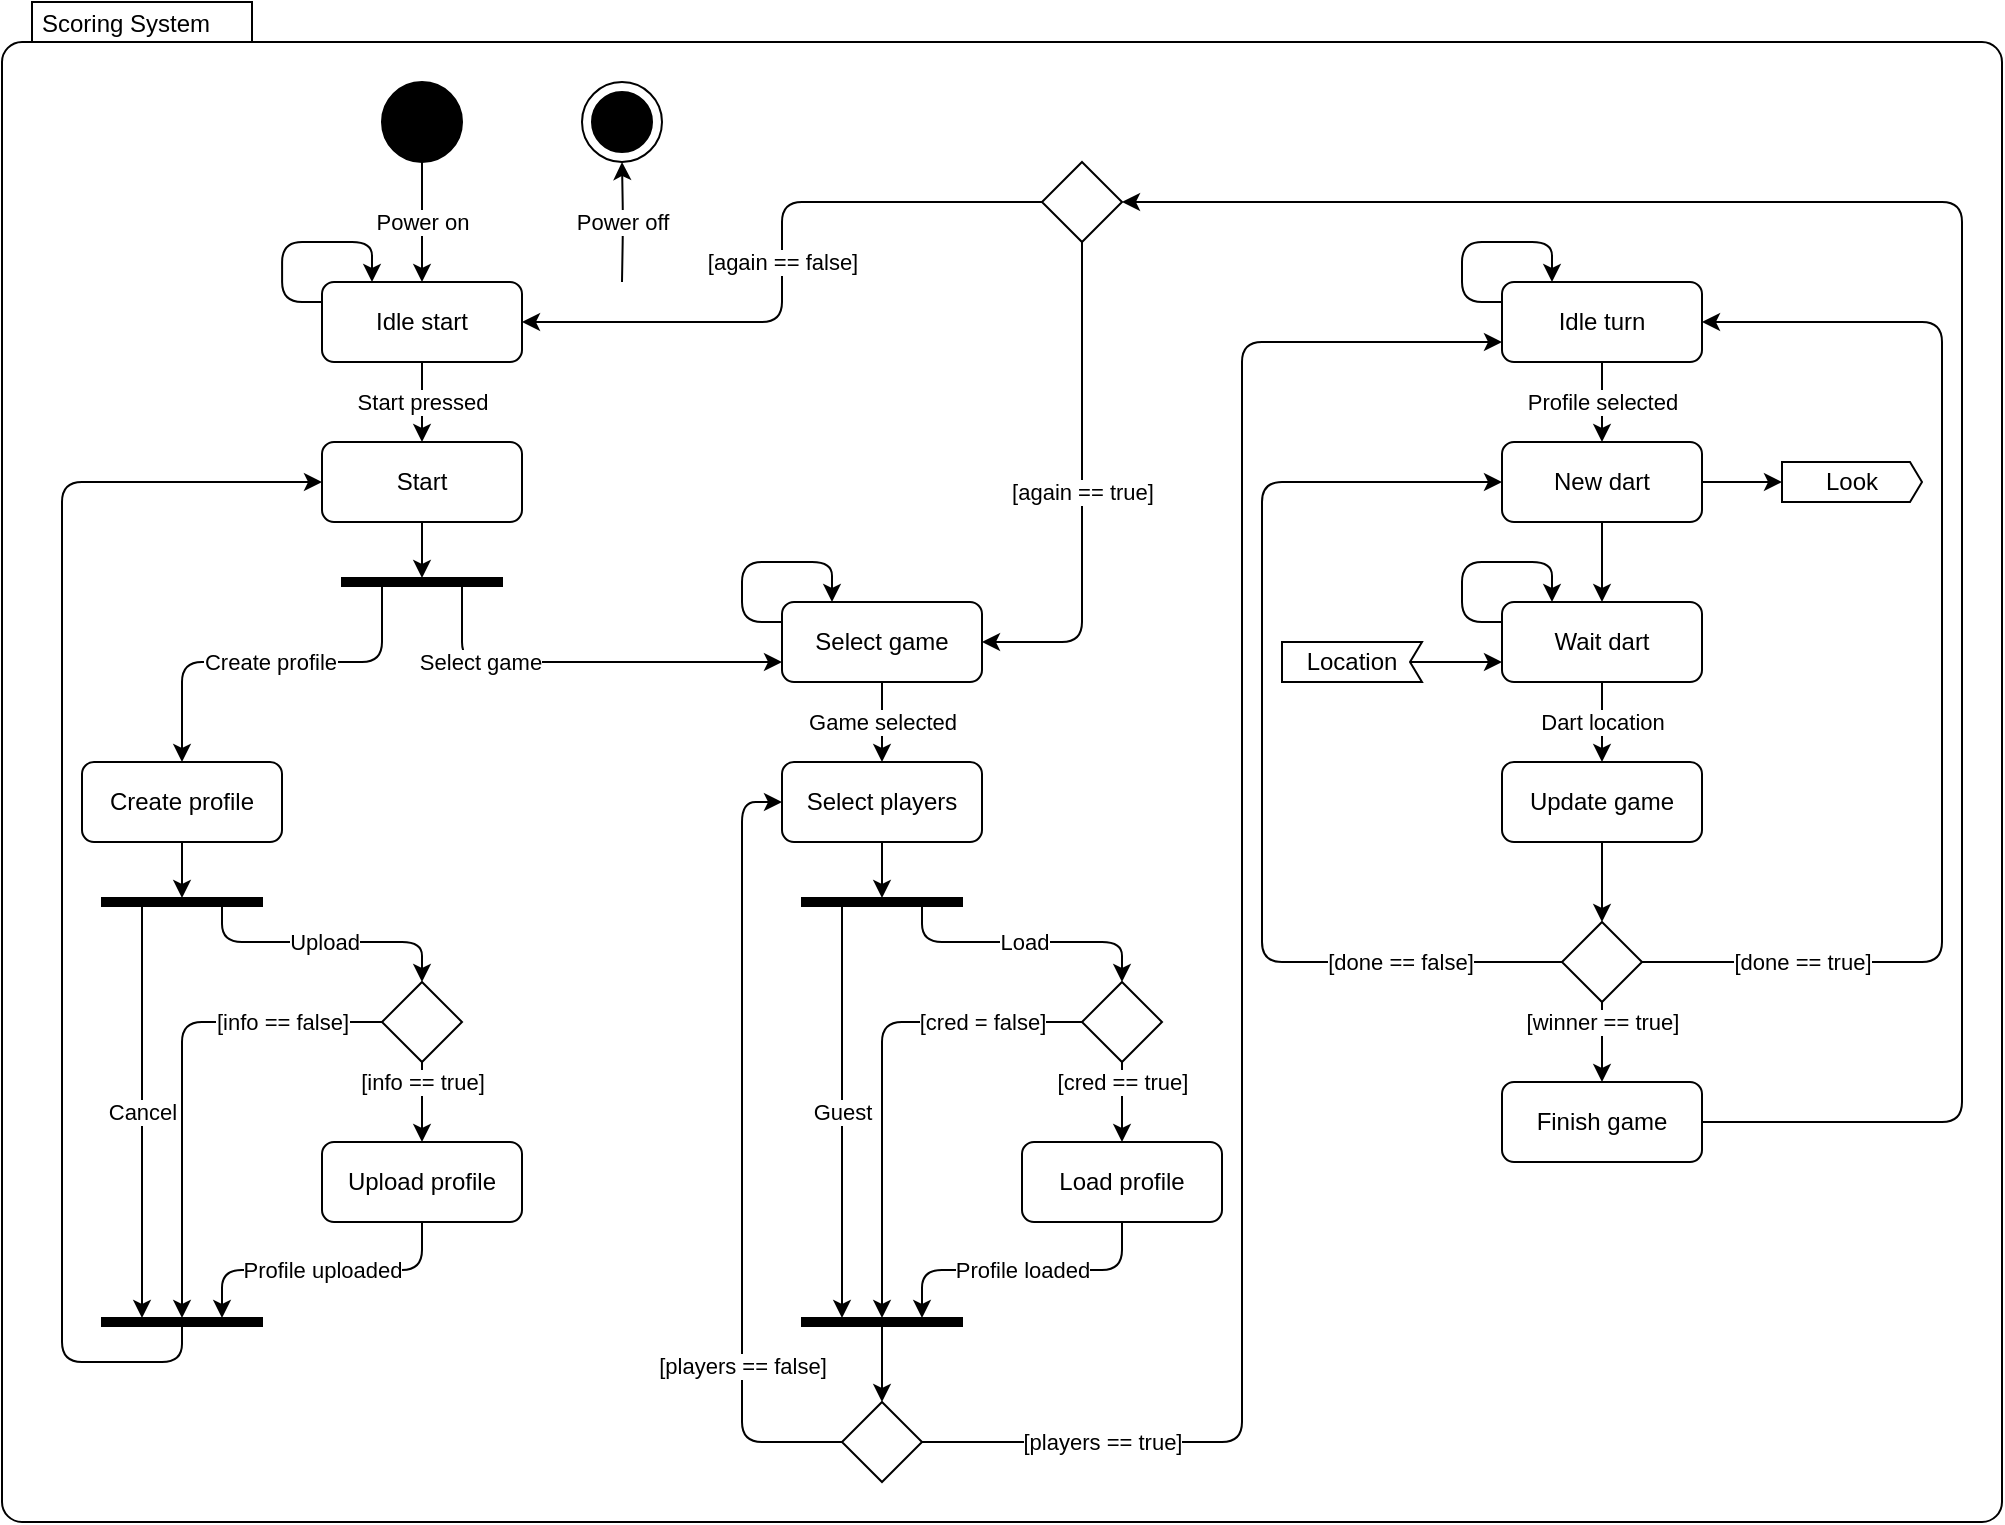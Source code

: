 <mxfile version="14.5.1" type="device" pages="11"><diagram id="y4vnC7s14F7nq5YRdlYP" name="Scoring System State"><mxGraphModel dx="1423" dy="673" grid="1" gridSize="10" guides="1" tooltips="1" connect="1" arrows="1" fold="1" page="1" pageScale="1" pageWidth="6000" pageHeight="3500" math="0" shadow="0"><root><mxCell id="Kg2TKca4UDwQQ8nrK22i-0"/><mxCell id="Kg2TKca4UDwQQ8nrK22i-1" parent="Kg2TKca4UDwQQ8nrK22i-0"/><mxCell id="xWuRp0wWgt2L9XTx_RXc-3" value="Scoring System" style="shape=mxgraph.sysml.compState;align=left;verticalAlign=top;spacingTop=-3;spacingLeft=18;strokeWidth=1;recursiveResize=0;" parent="Kg2TKca4UDwQQ8nrK22i-1" vertex="1"><mxGeometry width="1000" height="760" as="geometry"/></mxCell><mxCell id="xWuRp0wWgt2L9XTx_RXc-1" value="Power off" style="edgeStyle=orthogonalEdgeStyle;rounded=1;orthogonalLoop=1;jettySize=auto;html=1;strokeColor=#000000;entryX=0.5;entryY=1;entryDx=0;entryDy=0;entryPerimeter=0;" parent="Kg2TKca4UDwQQ8nrK22i-1" target="R3BK0Iz3mi6vQbvLN5LF-0" edge="1"><mxGeometry relative="1" as="geometry"><mxPoint x="310.412" y="130" as="targetPoint"/><mxPoint x="310" y="140" as="sourcePoint"/></mxGeometry></mxCell><mxCell id="R3BK0Iz3mi6vQbvLN5LF-0" value="" style="shape=mxgraph.sysml.actFinal;html=1;verticalLabelPosition=bottom;labelBackgroundColor=#ffffff;verticalAlign=top;" parent="Kg2TKca4UDwQQ8nrK22i-1" vertex="1"><mxGeometry x="290" y="40" width="40" height="40" as="geometry"/></mxCell><mxCell id="xWuRp0wWgt2L9XTx_RXc-2" value="Power on" style="edgeStyle=orthogonalEdgeStyle;rounded=1;orthogonalLoop=1;jettySize=auto;html=1;exitX=0.5;exitY=1;exitDx=0;exitDy=0;entryX=0.5;entryY=0;entryDx=0;entryDy=0;strokeColor=#000000;" parent="Kg2TKca4UDwQQ8nrK22i-1" source="R3BK0Iz3mi6vQbvLN5LF-1" target="recTpshYxqu_Wv29y7yg-0" edge="1"><mxGeometry relative="1" as="geometry"/></mxCell><mxCell id="R3BK0Iz3mi6vQbvLN5LF-1" value="" style="shape=ellipse;html=1;fillColor=#000000;fontSize=18;fontColor=#ffffff;" parent="Kg2TKca4UDwQQ8nrK22i-1" vertex="1"><mxGeometry x="190" y="40" width="40" height="40" as="geometry"/></mxCell><mxCell id="AMOx_J0FvOD55IidFwve-0" value="Start pressed" style="edgeStyle=orthogonalEdgeStyle;rounded=1;jumpStyle=arc;orthogonalLoop=1;jettySize=auto;html=1;exitX=0.5;exitY=1;exitDx=0;exitDy=0;entryX=0.5;entryY=0;entryDx=0;entryDy=0;" parent="Kg2TKca4UDwQQ8nrK22i-1" source="recTpshYxqu_Wv29y7yg-0" target="AkUhPIdC86J9lHE2mncO-43" edge="1"><mxGeometry relative="1" as="geometry"/></mxCell><mxCell id="recTpshYxqu_Wv29y7yg-0" value="Idle start" style="shape=rect;rounded=1;html=1;whiteSpace=wrap;align=center;" parent="Kg2TKca4UDwQQ8nrK22i-1" vertex="1"><mxGeometry x="160" y="140" width="100" height="40" as="geometry"/></mxCell><mxCell id="ZhpUnMF7egrgYpE88wpA-1" value="" style="edgeStyle=orthogonalEdgeStyle;rounded=1;orthogonalLoop=1;jettySize=auto;html=1;exitX=0;exitY=0.25;exitDx=0;exitDy=0;entryX=0.25;entryY=0;entryDx=0;entryDy=0;" parent="Kg2TKca4UDwQQ8nrK22i-1" source="recTpshYxqu_Wv29y7yg-0" target="recTpshYxqu_Wv29y7yg-0" edge="1"><mxGeometry relative="1" as="geometry"><Array as="points"><mxPoint x="140.06" y="150"/><mxPoint x="140.06" y="120"/><mxPoint x="185.06" y="120"/></Array></mxGeometry></mxCell><mxCell id="AkUhPIdC86J9lHE2mncO-23" value="Create profile" style="edgeStyle=orthogonalEdgeStyle;rounded=1;orthogonalLoop=1;jettySize=auto;html=1;exitX=1;exitY=0.75;exitDx=0;exitDy=0;entryX=0.5;entryY=0;entryDx=0;entryDy=0;" parent="Kg2TKca4UDwQQ8nrK22i-1" source="XbAPK2s1CA3TMuD94YFb-14" target="AkUhPIdC86J9lHE2mncO-22" edge="1"><mxGeometry relative="1" as="geometry"><Array as="points"><mxPoint x="190" y="330"/><mxPoint x="90" y="330"/></Array></mxGeometry></mxCell><mxCell id="AkUhPIdC86J9lHE2mncO-25" value="Select game" style="edgeStyle=orthogonalEdgeStyle;rounded=1;orthogonalLoop=1;jettySize=auto;html=1;exitX=1;exitY=0.25;exitDx=0;exitDy=0;entryX=0;entryY=0.75;entryDx=0;entryDy=0;" parent="Kg2TKca4UDwQQ8nrK22i-1" source="XbAPK2s1CA3TMuD94YFb-14" target="ffPBhrWCwfC-ar9-k2pO-0" edge="1"><mxGeometry x="-0.529" relative="1" as="geometry"><mxPoint x="290" y="320" as="targetPoint"/><Array as="points"><mxPoint x="230" y="330"/></Array><mxPoint as="offset"/></mxGeometry></mxCell><mxCell id="XbAPK2s1CA3TMuD94YFb-14" value="" style="shape=rect;html=1;fillColor=#000000;verticalLabelPosition=bottom;verticalAlignment=top;rotation=90;" parent="Kg2TKca4UDwQQ8nrK22i-1" vertex="1"><mxGeometry x="208" y="250" width="4" height="80" as="geometry"/></mxCell><mxCell id="AkUhPIdC86J9lHE2mncO-27" style="edgeStyle=orthogonalEdgeStyle;rounded=1;orthogonalLoop=1;jettySize=auto;html=1;exitX=0.5;exitY=1;exitDx=0;exitDy=0;entryX=0;entryY=0.5;entryDx=0;entryDy=0;" parent="Kg2TKca4UDwQQ8nrK22i-1" source="AkUhPIdC86J9lHE2mncO-22" target="AkUhPIdC86J9lHE2mncO-40" edge="1"><mxGeometry relative="1" as="geometry"><mxPoint x="90" y="488" as="targetPoint"/></mxGeometry></mxCell><mxCell id="AkUhPIdC86J9lHE2mncO-22" value="Create profile" style="shape=rect;rounded=1;html=1;whiteSpace=wrap;align=center;" parent="Kg2TKca4UDwQQ8nrK22i-1" vertex="1"><mxGeometry x="40" y="380" width="100" height="40" as="geometry"/></mxCell><mxCell id="AkUhPIdC86J9lHE2mncO-55" value="Upload" style="edgeStyle=orthogonalEdgeStyle;rounded=1;orthogonalLoop=1;jettySize=auto;html=1;exitX=1;exitY=0.25;exitDx=0;exitDy=0;entryX=0.5;entryY=0;entryDx=0;entryDy=0;" parent="Kg2TKca4UDwQQ8nrK22i-1" source="AkUhPIdC86J9lHE2mncO-40" target="AkUhPIdC86J9lHE2mncO-61" edge="1"><mxGeometry relative="1" as="geometry"><mxPoint x="110" y="500" as="targetPoint"/><Array as="points"><mxPoint x="110" y="470"/><mxPoint x="210" y="470"/></Array></mxGeometry></mxCell><mxCell id="AkUhPIdC86J9lHE2mncO-75" value="Cancel" style="edgeStyle=orthogonalEdgeStyle;rounded=1;orthogonalLoop=1;jettySize=auto;html=1;exitX=1;exitY=0.75;exitDx=0;exitDy=0;entryX=0;entryY=0.75;entryDx=0;entryDy=0;" parent="Kg2TKca4UDwQQ8nrK22i-1" source="AkUhPIdC86J9lHE2mncO-40" target="AkUhPIdC86J9lHE2mncO-73" edge="1"><mxGeometry relative="1" as="geometry"/></mxCell><mxCell id="AkUhPIdC86J9lHE2mncO-40" value="" style="shape=rect;html=1;fillColor=#000000;verticalLabelPosition=bottom;verticalAlignment=top;rotation=90;" parent="Kg2TKca4UDwQQ8nrK22i-1" vertex="1"><mxGeometry x="88" y="410" width="4" height="80" as="geometry"/></mxCell><mxCell id="AkUhPIdC86J9lHE2mncO-46" style="edgeStyle=orthogonalEdgeStyle;rounded=1;orthogonalLoop=1;jettySize=auto;html=1;exitX=0.5;exitY=1;exitDx=0;exitDy=0;entryX=0;entryY=0.5;entryDx=0;entryDy=0;" parent="Kg2TKca4UDwQQ8nrK22i-1" source="AkUhPIdC86J9lHE2mncO-43" target="XbAPK2s1CA3TMuD94YFb-14" edge="1"><mxGeometry relative="1" as="geometry"/></mxCell><mxCell id="AkUhPIdC86J9lHE2mncO-43" value="Start" style="shape=rect;rounded=1;html=1;whiteSpace=wrap;align=center;" parent="Kg2TKca4UDwQQ8nrK22i-1" vertex="1"><mxGeometry x="160" y="220" width="100" height="40" as="geometry"/></mxCell><mxCell id="AkUhPIdC86J9lHE2mncO-76" value="[info == true]" style="edgeStyle=orthogonalEdgeStyle;rounded=1;orthogonalLoop=1;jettySize=auto;html=1;exitX=0.5;exitY=1;exitDx=0;exitDy=0;entryX=0.5;entryY=0;entryDx=0;entryDy=0;" parent="Kg2TKca4UDwQQ8nrK22i-1" source="AkUhPIdC86J9lHE2mncO-61" target="AkUhPIdC86J9lHE2mncO-62" edge="1"><mxGeometry x="-0.5" relative="1" as="geometry"><mxPoint as="offset"/></mxGeometry></mxCell><mxCell id="AkUhPIdC86J9lHE2mncO-77" value="[info == false]" style="edgeStyle=orthogonalEdgeStyle;rounded=1;orthogonalLoop=1;jettySize=auto;html=1;exitX=0;exitY=0.5;exitDx=0;exitDy=0;entryX=0;entryY=0.5;entryDx=0;entryDy=0;" parent="Kg2TKca4UDwQQ8nrK22i-1" source="AkUhPIdC86J9lHE2mncO-61" target="AkUhPIdC86J9lHE2mncO-73" edge="1"><mxGeometry x="-0.597" relative="1" as="geometry"><mxPoint as="offset"/></mxGeometry></mxCell><mxCell id="AkUhPIdC86J9lHE2mncO-61" value="" style="shape=rhombus;html=1;labelPosition=right;align=left;verticalAlign=middle" parent="Kg2TKca4UDwQQ8nrK22i-1" vertex="1"><mxGeometry x="190.0" y="490" width="40" height="40" as="geometry"/></mxCell><mxCell id="AkUhPIdC86J9lHE2mncO-79" value="Profile uploaded" style="edgeStyle=orthogonalEdgeStyle;rounded=1;orthogonalLoop=1;jettySize=auto;html=1;exitX=0.5;exitY=1;exitDx=0;exitDy=0;entryX=0;entryY=0.25;entryDx=0;entryDy=0;" parent="Kg2TKca4UDwQQ8nrK22i-1" source="AkUhPIdC86J9lHE2mncO-62" target="AkUhPIdC86J9lHE2mncO-73" edge="1"><mxGeometry relative="1" as="geometry"/></mxCell><mxCell id="AkUhPIdC86J9lHE2mncO-62" value="Upload profile" style="shape=rect;rounded=1;html=1;whiteSpace=wrap;align=center;" parent="Kg2TKca4UDwQQ8nrK22i-1" vertex="1"><mxGeometry x="160" y="570" width="100" height="40" as="geometry"/></mxCell><mxCell id="AkUhPIdC86J9lHE2mncO-80" style="edgeStyle=orthogonalEdgeStyle;rounded=1;orthogonalLoop=1;jettySize=auto;html=1;exitX=1;exitY=0.5;exitDx=0;exitDy=0;entryX=0;entryY=0.5;entryDx=0;entryDy=0;" parent="Kg2TKca4UDwQQ8nrK22i-1" source="AkUhPIdC86J9lHE2mncO-73" target="AkUhPIdC86J9lHE2mncO-43" edge="1"><mxGeometry relative="1" as="geometry"><Array as="points"><mxPoint x="90" y="680"/><mxPoint x="30" y="680"/><mxPoint x="30" y="240"/></Array></mxGeometry></mxCell><mxCell id="AkUhPIdC86J9lHE2mncO-73" value="" style="shape=rect;html=1;fillColor=#000000;verticalLabelPosition=bottom;verticalAlignment=top;rotation=90;" parent="Kg2TKca4UDwQQ8nrK22i-1" vertex="1"><mxGeometry x="88" y="620" width="4" height="80" as="geometry"/></mxCell><mxCell id="0sHKIRXza6Gr_ixDXRtS-0" value="Game selected" style="edgeStyle=orthogonalEdgeStyle;rounded=0;orthogonalLoop=1;jettySize=auto;html=1;exitX=0.5;exitY=1;exitDx=0;exitDy=0;entryX=0.5;entryY=0;entryDx=0;entryDy=0;" edge="1" parent="Kg2TKca4UDwQQ8nrK22i-1" source="ffPBhrWCwfC-ar9-k2pO-0" target="ffPBhrWCwfC-ar9-k2pO-6"><mxGeometry relative="1" as="geometry"/></mxCell><mxCell id="ffPBhrWCwfC-ar9-k2pO-0" value="Select game" style="shape=rect;rounded=1;html=1;whiteSpace=wrap;align=center;" parent="Kg2TKca4UDwQQ8nrK22i-1" vertex="1"><mxGeometry x="390" y="300" width="100" height="40" as="geometry"/></mxCell><mxCell id="ffPBhrWCwfC-ar9-k2pO-11" style="edgeStyle=orthogonalEdgeStyle;rounded=1;orthogonalLoop=1;jettySize=auto;html=1;exitX=0.5;exitY=1;exitDx=0;exitDy=0;entryX=0;entryY=0.5;entryDx=0;entryDy=0;" parent="Kg2TKca4UDwQQ8nrK22i-1" source="ffPBhrWCwfC-ar9-k2pO-6" target="54vV9gh2s6-TAsqnHIhO-18" edge="1"><mxGeometry relative="1" as="geometry"><mxPoint x="440.0" y="448.0" as="targetPoint"/></mxGeometry></mxCell><mxCell id="ffPBhrWCwfC-ar9-k2pO-6" value="Select players" style="shape=rect;rounded=1;html=1;whiteSpace=wrap;align=center;" parent="Kg2TKca4UDwQQ8nrK22i-1" vertex="1"><mxGeometry x="390" y="380" width="100" height="40" as="geometry"/></mxCell><mxCell id="ffPBhrWCwfC-ar9-k2pO-31" value="[players == false]" style="edgeStyle=orthogonalEdgeStyle;rounded=1;orthogonalLoop=1;jettySize=auto;html=1;exitX=0;exitY=0.5;exitDx=0;exitDy=0;entryX=0;entryY=0.5;entryDx=0;entryDy=0;" parent="Kg2TKca4UDwQQ8nrK22i-1" source="ffPBhrWCwfC-ar9-k2pO-23" target="ffPBhrWCwfC-ar9-k2pO-6" edge="1"><mxGeometry x="-0.548" relative="1" as="geometry"><mxPoint as="offset"/></mxGeometry></mxCell><mxCell id="54vV9gh2s6-TAsqnHIhO-27" value="[players == true]" style="edgeStyle=orthogonalEdgeStyle;rounded=1;jumpStyle=arc;orthogonalLoop=1;jettySize=auto;html=1;exitX=1;exitY=0.5;exitDx=0;exitDy=0;entryX=0;entryY=0.75;entryDx=0;entryDy=0;" parent="Kg2TKca4UDwQQ8nrK22i-1" source="ffPBhrWCwfC-ar9-k2pO-23" target="ffPBhrWCwfC-ar9-k2pO-29" edge="1"><mxGeometry x="-0.787" relative="1" as="geometry"><Array as="points"><mxPoint x="620" y="720"/><mxPoint x="620" y="170"/></Array><mxPoint as="offset"/></mxGeometry></mxCell><mxCell id="ffPBhrWCwfC-ar9-k2pO-23" value="" style="shape=rhombus;html=1;labelPosition=right;align=left;verticalAlign=middle" parent="Kg2TKca4UDwQQ8nrK22i-1" vertex="1"><mxGeometry x="420" y="700" width="40" height="40" as="geometry"/></mxCell><mxCell id="myAW4N41xbwQcqPD72Kc-2" value="Profile selected" style="edgeStyle=orthogonalEdgeStyle;rounded=1;orthogonalLoop=1;jettySize=auto;html=1;exitX=0.5;exitY=1;exitDx=0;exitDy=0;entryX=0.5;entryY=0;entryDx=0;entryDy=0;" parent="Kg2TKca4UDwQQ8nrK22i-1" source="ffPBhrWCwfC-ar9-k2pO-29" target="myAW4N41xbwQcqPD72Kc-1" edge="1"><mxGeometry relative="1" as="geometry"/></mxCell><mxCell id="ffPBhrWCwfC-ar9-k2pO-29" value="Idle turn" style="shape=rect;rounded=1;html=1;whiteSpace=wrap;align=center;" parent="Kg2TKca4UDwQQ8nrK22i-1" vertex="1"><mxGeometry x="750" y="140" width="100" height="40" as="geometry"/></mxCell><mxCell id="CWOgW3I7n-nfkl1bHgRc-0" style="edgeStyle=orthogonalEdgeStyle;rounded=1;orthogonalLoop=1;jettySize=auto;html=1;exitX=1;exitY=0.5;exitDx=0;exitDy=0;entryX=0;entryY=0.5;entryDx=0;entryDy=0;entryPerimeter=0;" parent="Kg2TKca4UDwQQ8nrK22i-1" source="myAW4N41xbwQcqPD72Kc-1" target="myAW4N41xbwQcqPD72Kc-3" edge="1"><mxGeometry relative="1" as="geometry"/></mxCell><mxCell id="CWOgW3I7n-nfkl1bHgRc-3" style="edgeStyle=orthogonalEdgeStyle;rounded=1;orthogonalLoop=1;jettySize=auto;html=1;exitX=0.5;exitY=1;exitDx=0;exitDy=0;entryX=0.5;entryY=0;entryDx=0;entryDy=0;" parent="Kg2TKca4UDwQQ8nrK22i-1" source="myAW4N41xbwQcqPD72Kc-1" target="CWOgW3I7n-nfkl1bHgRc-1" edge="1"><mxGeometry relative="1" as="geometry"/></mxCell><mxCell id="myAW4N41xbwQcqPD72Kc-1" value="New dart" style="shape=rect;rounded=1;html=1;whiteSpace=wrap;align=center;" parent="Kg2TKca4UDwQQ8nrK22i-1" vertex="1"><mxGeometry x="750" y="220" width="100" height="40" as="geometry"/></mxCell><mxCell id="myAW4N41xbwQcqPD72Kc-3" value="Look" style="shape=mxgraph.sysml.sendSigAct;whiteSpace=wrap;align=center;" parent="Kg2TKca4UDwQQ8nrK22i-1" vertex="1"><mxGeometry x="890" y="230" width="70" height="20" as="geometry"/></mxCell><mxCell id="CWOgW3I7n-nfkl1bHgRc-10" value="Dart location" style="edgeStyle=orthogonalEdgeStyle;rounded=1;orthogonalLoop=1;jettySize=auto;html=1;exitX=0.5;exitY=1;exitDx=0;exitDy=0;entryX=0.5;entryY=0;entryDx=0;entryDy=0;" parent="Kg2TKca4UDwQQ8nrK22i-1" source="CWOgW3I7n-nfkl1bHgRc-1" target="CWOgW3I7n-nfkl1bHgRc-2" edge="1"><mxGeometry relative="1" as="geometry"/></mxCell><mxCell id="CWOgW3I7n-nfkl1bHgRc-1" value="Wait dart" style="shape=rect;rounded=1;html=1;whiteSpace=wrap;align=center;" parent="Kg2TKca4UDwQQ8nrK22i-1" vertex="1"><mxGeometry x="750" y="300" width="100" height="40" as="geometry"/></mxCell><mxCell id="CWOgW3I7n-nfkl1bHgRc-12" style="edgeStyle=orthogonalEdgeStyle;rounded=1;orthogonalLoop=1;jettySize=auto;html=1;exitX=0.5;exitY=1;exitDx=0;exitDy=0;entryX=0.5;entryY=0;entryDx=0;entryDy=0;" parent="Kg2TKca4UDwQQ8nrK22i-1" source="CWOgW3I7n-nfkl1bHgRc-2" target="CWOgW3I7n-nfkl1bHgRc-11" edge="1"><mxGeometry relative="1" as="geometry"/></mxCell><mxCell id="CWOgW3I7n-nfkl1bHgRc-2" value="Update game" style="shape=rect;rounded=1;html=1;whiteSpace=wrap;align=center;" parent="Kg2TKca4UDwQQ8nrK22i-1" vertex="1"><mxGeometry x="750" y="380" width="100" height="40" as="geometry"/></mxCell><mxCell id="CWOgW3I7n-nfkl1bHgRc-7" style="edgeStyle=orthogonalEdgeStyle;rounded=1;orthogonalLoop=1;jettySize=auto;html=1;exitX=0;exitY=0.5;exitDx=6;exitDy=0;exitPerimeter=0;entryX=0;entryY=0.75;entryDx=0;entryDy=0;" parent="Kg2TKca4UDwQQ8nrK22i-1" source="CWOgW3I7n-nfkl1bHgRc-5" target="CWOgW3I7n-nfkl1bHgRc-1" edge="1"><mxGeometry relative="1" as="geometry"/></mxCell><mxCell id="CWOgW3I7n-nfkl1bHgRc-5" value="Location" style="shape=mxgraph.sysml.accEvent;flipH=1;whiteSpace=wrap;align=center;" parent="Kg2TKca4UDwQQ8nrK22i-1" vertex="1"><mxGeometry x="640" y="320" width="70" height="20" as="geometry"/></mxCell><mxCell id="CWOgW3I7n-nfkl1bHgRc-15" value="[winner == true]" style="edgeStyle=orthogonalEdgeStyle;rounded=1;orthogonalLoop=1;jettySize=auto;html=1;exitX=0.5;exitY=1;exitDx=0;exitDy=0;entryX=0.5;entryY=0;entryDx=0;entryDy=0;" parent="Kg2TKca4UDwQQ8nrK22i-1" source="CWOgW3I7n-nfkl1bHgRc-11" target="CWOgW3I7n-nfkl1bHgRc-14" edge="1"><mxGeometry x="-0.5" relative="1" as="geometry"><mxPoint as="offset"/></mxGeometry></mxCell><mxCell id="CWOgW3I7n-nfkl1bHgRc-17" value="[done == false]" style="edgeStyle=orthogonalEdgeStyle;rounded=1;orthogonalLoop=1;jettySize=auto;html=1;exitX=0;exitY=0.5;exitDx=0;exitDy=0;entryX=0;entryY=0.5;entryDx=0;entryDy=0;jumpStyle=arc;" parent="Kg2TKca4UDwQQ8nrK22i-1" source="CWOgW3I7n-nfkl1bHgRc-11" target="myAW4N41xbwQcqPD72Kc-1" edge="1"><mxGeometry x="-0.683" relative="1" as="geometry"><Array as="points"><mxPoint x="630" y="480"/><mxPoint x="630" y="240"/></Array><mxPoint as="offset"/></mxGeometry></mxCell><mxCell id="CWOgW3I7n-nfkl1bHgRc-18" value="[done == true]" style="edgeStyle=orthogonalEdgeStyle;rounded=1;jumpStyle=arc;orthogonalLoop=1;jettySize=auto;html=1;exitX=1;exitY=0.5;exitDx=0;exitDy=0;entryX=1;entryY=0.5;entryDx=0;entryDy=0;" parent="Kg2TKca4UDwQQ8nrK22i-1" source="CWOgW3I7n-nfkl1bHgRc-11" target="ffPBhrWCwfC-ar9-k2pO-29" edge="1"><mxGeometry x="-0.728" relative="1" as="geometry"><Array as="points"><mxPoint x="970" y="480"/><mxPoint x="970" y="160"/></Array><mxPoint as="offset"/></mxGeometry></mxCell><mxCell id="CWOgW3I7n-nfkl1bHgRc-11" value="" style="shape=rhombus;html=1;labelPosition=right;align=left;verticalAlign=middle" parent="Kg2TKca4UDwQQ8nrK22i-1" vertex="1"><mxGeometry x="780" y="460" width="40" height="40" as="geometry"/></mxCell><mxCell id="T8cN8mSEUtv8NyJG7LRF-3" style="edgeStyle=orthogonalEdgeStyle;rounded=1;orthogonalLoop=1;jettySize=auto;html=1;exitX=1;exitY=0.5;exitDx=0;exitDy=0;entryX=1;entryY=0.5;entryDx=0;entryDy=0;" edge="1" parent="Kg2TKca4UDwQQ8nrK22i-1" source="CWOgW3I7n-nfkl1bHgRc-14" target="T8cN8mSEUtv8NyJG7LRF-0"><mxGeometry relative="1" as="geometry"><Array as="points"><mxPoint x="980" y="560"/><mxPoint x="980" y="100"/></Array></mxGeometry></mxCell><mxCell id="CWOgW3I7n-nfkl1bHgRc-14" value="Finish game" style="shape=rect;rounded=1;html=1;whiteSpace=wrap;align=center;" parent="Kg2TKca4UDwQQ8nrK22i-1" vertex="1"><mxGeometry x="750" y="540" width="100" height="40" as="geometry"/></mxCell><mxCell id="54vV9gh2s6-TAsqnHIhO-8" style="edgeStyle=orthogonalEdgeStyle;rounded=1;jumpStyle=arc;orthogonalLoop=1;jettySize=auto;html=1;exitX=0;exitY=0.25;exitDx=0;exitDy=0;entryX=0.25;entryY=0;entryDx=0;entryDy=0;" parent="Kg2TKca4UDwQQ8nrK22i-1" source="ffPBhrWCwfC-ar9-k2pO-29" target="ffPBhrWCwfC-ar9-k2pO-29" edge="1"><mxGeometry relative="1" as="geometry"><Array as="points"><mxPoint x="730" y="150"/><mxPoint x="730" y="120"/><mxPoint x="775" y="120"/></Array></mxGeometry></mxCell><mxCell id="54vV9gh2s6-TAsqnHIhO-10" style="edgeStyle=orthogonalEdgeStyle;rounded=1;jumpStyle=arc;orthogonalLoop=1;jettySize=auto;html=1;exitX=0;exitY=0.25;exitDx=0;exitDy=0;entryX=0.25;entryY=0;entryDx=0;entryDy=0;" parent="Kg2TKca4UDwQQ8nrK22i-1" source="CWOgW3I7n-nfkl1bHgRc-1" target="CWOgW3I7n-nfkl1bHgRc-1" edge="1"><mxGeometry relative="1" as="geometry"><Array as="points"><mxPoint x="730" y="310"/><mxPoint x="730" y="280"/><mxPoint x="775" y="280"/></Array></mxGeometry></mxCell><mxCell id="54vV9gh2s6-TAsqnHIhO-16" value="Load" style="edgeStyle=orthogonalEdgeStyle;rounded=1;orthogonalLoop=1;jettySize=auto;html=1;exitX=1;exitY=0.25;exitDx=0;exitDy=0;entryX=0.5;entryY=0;entryDx=0;entryDy=0;" parent="Kg2TKca4UDwQQ8nrK22i-1" source="54vV9gh2s6-TAsqnHIhO-18" target="54vV9gh2s6-TAsqnHIhO-21" edge="1"><mxGeometry relative="1" as="geometry"><mxPoint x="460" y="500" as="targetPoint"/><Array as="points"><mxPoint x="460" y="470"/><mxPoint x="560" y="470"/></Array></mxGeometry></mxCell><mxCell id="54vV9gh2s6-TAsqnHIhO-17" value="Guest" style="edgeStyle=orthogonalEdgeStyle;rounded=1;orthogonalLoop=1;jettySize=auto;html=1;exitX=1;exitY=0.75;exitDx=0;exitDy=0;entryX=0;entryY=0.75;entryDx=0;entryDy=0;" parent="Kg2TKca4UDwQQ8nrK22i-1" source="54vV9gh2s6-TAsqnHIhO-18" target="54vV9gh2s6-TAsqnHIhO-24" edge="1"><mxGeometry relative="1" as="geometry"/></mxCell><mxCell id="54vV9gh2s6-TAsqnHIhO-18" value="" style="shape=rect;html=1;fillColor=#000000;verticalLabelPosition=bottom;verticalAlignment=top;rotation=90;" parent="Kg2TKca4UDwQQ8nrK22i-1" vertex="1"><mxGeometry x="438" y="410" width="4" height="80" as="geometry"/></mxCell><mxCell id="54vV9gh2s6-TAsqnHIhO-19" value="[cred == true]" style="edgeStyle=orthogonalEdgeStyle;rounded=1;orthogonalLoop=1;jettySize=auto;html=1;exitX=0.5;exitY=1;exitDx=0;exitDy=0;entryX=0.5;entryY=0;entryDx=0;entryDy=0;" parent="Kg2TKca4UDwQQ8nrK22i-1" source="54vV9gh2s6-TAsqnHIhO-21" target="54vV9gh2s6-TAsqnHIhO-23" edge="1"><mxGeometry x="-0.5" relative="1" as="geometry"><mxPoint as="offset"/></mxGeometry></mxCell><mxCell id="54vV9gh2s6-TAsqnHIhO-20" value="[cred = false]" style="edgeStyle=orthogonalEdgeStyle;rounded=1;orthogonalLoop=1;jettySize=auto;html=1;exitX=0;exitY=0.5;exitDx=0;exitDy=0;entryX=0;entryY=0.5;entryDx=0;entryDy=0;" parent="Kg2TKca4UDwQQ8nrK22i-1" source="54vV9gh2s6-TAsqnHIhO-21" target="54vV9gh2s6-TAsqnHIhO-24" edge="1"><mxGeometry x="-0.597" relative="1" as="geometry"><mxPoint as="offset"/></mxGeometry></mxCell><mxCell id="54vV9gh2s6-TAsqnHIhO-21" value="" style="shape=rhombus;html=1;labelPosition=right;align=left;verticalAlign=middle" parent="Kg2TKca4UDwQQ8nrK22i-1" vertex="1"><mxGeometry x="540" y="490" width="40" height="40" as="geometry"/></mxCell><mxCell id="54vV9gh2s6-TAsqnHIhO-22" value="Profile loaded" style="edgeStyle=orthogonalEdgeStyle;rounded=1;orthogonalLoop=1;jettySize=auto;html=1;exitX=0.5;exitY=1;exitDx=0;exitDy=0;entryX=0;entryY=0.25;entryDx=0;entryDy=0;" parent="Kg2TKca4UDwQQ8nrK22i-1" source="54vV9gh2s6-TAsqnHIhO-23" target="54vV9gh2s6-TAsqnHIhO-24" edge="1"><mxGeometry relative="1" as="geometry"/></mxCell><mxCell id="54vV9gh2s6-TAsqnHIhO-23" value="Load profile" style="shape=rect;rounded=1;html=1;whiteSpace=wrap;align=center;" parent="Kg2TKca4UDwQQ8nrK22i-1" vertex="1"><mxGeometry x="510" y="570" width="100" height="40" as="geometry"/></mxCell><mxCell id="54vV9gh2s6-TAsqnHIhO-26" style="edgeStyle=orthogonalEdgeStyle;rounded=1;jumpStyle=arc;orthogonalLoop=1;jettySize=auto;html=1;exitX=1;exitY=0.5;exitDx=0;exitDy=0;entryX=0.5;entryY=0;entryDx=0;entryDy=0;" parent="Kg2TKca4UDwQQ8nrK22i-1" source="54vV9gh2s6-TAsqnHIhO-24" target="ffPBhrWCwfC-ar9-k2pO-23" edge="1"><mxGeometry relative="1" as="geometry"/></mxCell><mxCell id="54vV9gh2s6-TAsqnHIhO-24" value="" style="shape=rect;html=1;fillColor=#000000;verticalLabelPosition=bottom;verticalAlignment=top;rotation=90;" parent="Kg2TKca4UDwQQ8nrK22i-1" vertex="1"><mxGeometry x="438" y="620" width="4" height="80" as="geometry"/></mxCell><mxCell id="0sHKIRXza6Gr_ixDXRtS-4" style="edgeStyle=orthogonalEdgeStyle;rounded=1;orthogonalLoop=1;jettySize=auto;html=1;exitX=0;exitY=0.5;exitDx=6;exitDy=0;exitPerimeter=0;strokeColor=none;" edge="1" parent="Kg2TKca4UDwQQ8nrK22i-1"><mxGeometry relative="1" as="geometry"><mxPoint x="420" y="200" as="targetPoint"/><mxPoint x="344" y="210" as="sourcePoint"/></mxGeometry></mxCell><mxCell id="0sHKIRXza6Gr_ixDXRtS-7" style="edgeStyle=orthogonalEdgeStyle;rounded=1;orthogonalLoop=1;jettySize=auto;html=1;exitX=0;exitY=0.25;exitDx=0;exitDy=0;entryX=0.25;entryY=0;entryDx=0;entryDy=0;" edge="1" parent="Kg2TKca4UDwQQ8nrK22i-1" source="ffPBhrWCwfC-ar9-k2pO-0" target="ffPBhrWCwfC-ar9-k2pO-0"><mxGeometry relative="1" as="geometry"><Array as="points"><mxPoint x="370" y="310"/><mxPoint x="370" y="280"/><mxPoint x="415" y="280"/></Array></mxGeometry></mxCell><mxCell id="T8cN8mSEUtv8NyJG7LRF-6" value="[again == true]" style="edgeStyle=orthogonalEdgeStyle;rounded=1;orthogonalLoop=1;jettySize=auto;html=1;exitX=0.5;exitY=1;exitDx=0;exitDy=0;entryX=1;entryY=0.5;entryDx=0;entryDy=0;" edge="1" parent="Kg2TKca4UDwQQ8nrK22i-1" source="T8cN8mSEUtv8NyJG7LRF-0" target="ffPBhrWCwfC-ar9-k2pO-0"><mxGeometry relative="1" as="geometry"/></mxCell><mxCell id="T8cN8mSEUtv8NyJG7LRF-7" value="[again == false]" style="edgeStyle=orthogonalEdgeStyle;rounded=1;orthogonalLoop=1;jettySize=auto;html=1;exitX=0;exitY=0.5;exitDx=0;exitDy=0;entryX=1;entryY=0.5;entryDx=0;entryDy=0;" edge="1" parent="Kg2TKca4UDwQQ8nrK22i-1" source="T8cN8mSEUtv8NyJG7LRF-0" target="recTpshYxqu_Wv29y7yg-0"><mxGeometry relative="1" as="geometry"/></mxCell><mxCell id="T8cN8mSEUtv8NyJG7LRF-0" value="" style="shape=rhombus;html=1;labelPosition=right;align=left;verticalAlign=middle" vertex="1" parent="Kg2TKca4UDwQQ8nrK22i-1"><mxGeometry x="520" y="80" width="40" height="40" as="geometry"/></mxCell></root></mxGraphModel></diagram><diagram id="V9EeweqkSpdw1sII1Dnm" name="Idle Start Logic"><mxGraphModel dx="996" dy="471" grid="1" gridSize="10" guides="1" tooltips="1" connect="1" arrows="1" fold="1" page="1" pageScale="1" pageWidth="6000" pageHeight="3500" math="0" shadow="0"><root><mxCell id="UWl9xScxjEWYkoSrfPSz-0"/><mxCell id="UWl9xScxjEWYkoSrfPSz-1" parent="UWl9xScxjEWYkoSrfPSz-0"/><mxCell id="eluWcq1wjh8u08vppaHU-0" style="edgeStyle=orthogonalEdgeStyle;rounded=1;orthogonalLoop=1;jettySize=auto;html=1;exitX=0.5;exitY=0.5;exitDx=0;exitDy=15;exitPerimeter=0;entryX=0.5;entryY=0;entryDx=0;entryDy=0;strokeColor=#000000;" edge="1" parent="UWl9xScxjEWYkoSrfPSz-1" source="eluWcq1wjh8u08vppaHU-1" target="eluWcq1wjh8u08vppaHU-8"><mxGeometry relative="1" as="geometry"/></mxCell><mxCell id="eluWcq1wjh8u08vppaHU-1" value="Start" style="html=1;dashed=0;whitespace=wrap;shape=mxgraph.dfd.start" vertex="1" parent="UWl9xScxjEWYkoSrfPSz-1"><mxGeometry x="40" y="40" width="80" height="30" as="geometry"/></mxCell><mxCell id="eluWcq1wjh8u08vppaHU-6" value="End" style="html=1;dashed=0;whitespace=wrap;shape=mxgraph.dfd.start" vertex="1" parent="UWl9xScxjEWYkoSrfPSz-1"><mxGeometry x="40" y="310" width="80" height="30" as="geometry"/></mxCell><mxCell id="eluWcq1wjh8u08vppaHU-7" style="edgeStyle=orthogonalEdgeStyle;rounded=1;orthogonalLoop=1;jettySize=auto;html=1;exitX=0.5;exitY=1;exitDx=0;exitDy=0;entryX=0.5;entryY=0;entryDx=0;entryDy=0;strokeColor=#000000;" edge="1" parent="UWl9xScxjEWYkoSrfPSz-1" source="eluWcq1wjh8u08vppaHU-8"><mxGeometry relative="1" as="geometry"><mxPoint x="80" y="210" as="targetPoint"/></mxGeometry></mxCell><mxCell id="eluWcq1wjh8u08vppaHU-8" value="Check button" style="html=1;dashed=0;whitespace=wrap;whiteSpace=wrap;" vertex="1" parent="UWl9xScxjEWYkoSrfPSz-1"><mxGeometry x="30" y="120" width="100" height="50" as="geometry"/></mxCell><mxCell id="eluWcq1wjh8u08vppaHU-20" value="yes" style="edgeStyle=orthogonalEdgeStyle;rounded=1;orthogonalLoop=1;jettySize=auto;html=1;exitX=0.5;exitY=1;exitDx=0;exitDy=0;entryX=0.5;entryY=0.5;entryDx=0;entryDy=-15;entryPerimeter=0;" edge="1" parent="UWl9xScxjEWYkoSrfPSz-1" source="eluWcq1wjh8u08vppaHU-15" target="eluWcq1wjh8u08vppaHU-6"><mxGeometry relative="1" as="geometry"/></mxCell><mxCell id="eluWcq1wjh8u08vppaHU-21" value="no" style="edgeStyle=orthogonalEdgeStyle;rounded=1;orthogonalLoop=1;jettySize=auto;html=1;exitX=1;exitY=0.5;exitDx=0;exitDy=0;entryX=1;entryY=0.5;entryDx=0;entryDy=0;" edge="1" parent="UWl9xScxjEWYkoSrfPSz-1" source="eluWcq1wjh8u08vppaHU-15" target="eluWcq1wjh8u08vppaHU-8"><mxGeometry relative="1" as="geometry"><Array as="points"><mxPoint x="150" y="235"/><mxPoint x="150" y="145"/></Array></mxGeometry></mxCell><mxCell id="eluWcq1wjh8u08vppaHU-15" value="Start?" style="shape=rhombus;html=1;dashed=0;whitespace=wrap;perimeter=rhombusPerimeter;" vertex="1" parent="UWl9xScxjEWYkoSrfPSz-1"><mxGeometry x="50" y="210" width="60" height="50" as="geometry"/></mxCell></root></mxGraphModel></diagram><diagram id="TenZDGD5DiifIKV848kZ" name="Upload Profile Logic"><mxGraphModel dx="996" dy="471" grid="1" gridSize="10" guides="1" tooltips="1" connect="1" arrows="1" fold="1" page="1" pageScale="1" pageWidth="6000" pageHeight="3500" math="0" shadow="0"><root><mxCell id="28_dIJ0NOsxM4BZ6uQyg-0"/><mxCell id="28_dIJ0NOsxM4BZ6uQyg-1" parent="28_dIJ0NOsxM4BZ6uQyg-0"/><mxCell id="yAb1OB2ArP0z_olfHuxk-0" style="edgeStyle=orthogonalEdgeStyle;rounded=1;orthogonalLoop=1;jettySize=auto;html=1;exitX=0.5;exitY=0.5;exitDx=0;exitDy=15;exitPerimeter=0;entryX=0.5;entryY=0;entryDx=0;entryDy=0;strokeColor=#000000;" edge="1" parent="28_dIJ0NOsxM4BZ6uQyg-1" source="yAb1OB2ArP0z_olfHuxk-1" target="yAb1OB2ArP0z_olfHuxk-4"><mxGeometry relative="1" as="geometry"/></mxCell><mxCell id="yAb1OB2ArP0z_olfHuxk-1" value="Start" style="html=1;dashed=0;whitespace=wrap;shape=mxgraph.dfd.start" vertex="1" parent="28_dIJ0NOsxM4BZ6uQyg-1"><mxGeometry x="40" y="40" width="80" height="30" as="geometry"/></mxCell><mxCell id="yAb1OB2ArP0z_olfHuxk-2" value="End" style="html=1;dashed=0;whitespace=wrap;shape=mxgraph.dfd.start" vertex="1" parent="28_dIJ0NOsxM4BZ6uQyg-1"><mxGeometry x="40" y="310" width="80" height="30" as="geometry"/></mxCell><mxCell id="IxJhR46MzsNaBIBnEBWE-8" style="edgeStyle=orthogonalEdgeStyle;rounded=1;orthogonalLoop=1;jettySize=auto;html=1;exitX=0.5;exitY=1;exitDx=0;exitDy=0;entryX=0.5;entryY=0;entryDx=0;entryDy=0;" edge="1" parent="28_dIJ0NOsxM4BZ6uQyg-1" source="yAb1OB2ArP0z_olfHuxk-4" target="IxJhR46MzsNaBIBnEBWE-5"><mxGeometry relative="1" as="geometry"/></mxCell><mxCell id="yAb1OB2ArP0z_olfHuxk-4" value="Connect to database" style="html=1;dashed=0;whitespace=wrap;whiteSpace=wrap;" vertex="1" parent="28_dIJ0NOsxM4BZ6uQyg-1"><mxGeometry x="30" y="120" width="100" height="50" as="geometry"/></mxCell><mxCell id="IxJhR46MzsNaBIBnEBWE-4" style="edgeStyle=orthogonalEdgeStyle;rounded=1;orthogonalLoop=1;jettySize=auto;html=1;exitX=0;exitY=0.5;exitDx=0;exitDy=0;entryX=1;entryY=0.5;entryDx=0;entryDy=0;" edge="1" parent="28_dIJ0NOsxM4BZ6uQyg-1" source="IxJhR46MzsNaBIBnEBWE-0" target="yAb1OB2ArP0z_olfHuxk-4"><mxGeometry relative="1" as="geometry"/></mxCell><mxCell id="IxJhR46MzsNaBIBnEBWE-0" value="" style="shape=datastore;whiteSpace=wrap;html=1;" vertex="1" parent="28_dIJ0NOsxM4BZ6uQyg-1"><mxGeometry x="190" y="115" width="60" height="60" as="geometry"/></mxCell><mxCell id="IxJhR46MzsNaBIBnEBWE-7" style="edgeStyle=orthogonalEdgeStyle;rounded=1;orthogonalLoop=1;jettySize=auto;html=1;exitX=1;exitY=0.5;exitDx=0;exitDy=0;entryX=0;entryY=0.5;entryDx=0;entryDy=0;" edge="1" parent="28_dIJ0NOsxM4BZ6uQyg-1" source="IxJhR46MzsNaBIBnEBWE-5" target="IxJhR46MzsNaBIBnEBWE-6"><mxGeometry relative="1" as="geometry"/></mxCell><mxCell id="IxJhR46MzsNaBIBnEBWE-9" style="edgeStyle=orthogonalEdgeStyle;rounded=1;orthogonalLoop=1;jettySize=auto;html=1;exitX=0.5;exitY=1;exitDx=0;exitDy=0;entryX=0.5;entryY=0.5;entryDx=0;entryDy=-15;entryPerimeter=0;" edge="1" parent="28_dIJ0NOsxM4BZ6uQyg-1" source="IxJhR46MzsNaBIBnEBWE-5" target="yAb1OB2ArP0z_olfHuxk-2"><mxGeometry relative="1" as="geometry"/></mxCell><mxCell id="IxJhR46MzsNaBIBnEBWE-5" value="Insert user info" style="html=1;dashed=0;whitespace=wrap;whiteSpace=wrap;" vertex="1" parent="28_dIJ0NOsxM4BZ6uQyg-1"><mxGeometry x="30" y="210" width="100" height="50" as="geometry"/></mxCell><mxCell id="IxJhR46MzsNaBIBnEBWE-6" value="" style="shape=datastore;whiteSpace=wrap;html=1;" vertex="1" parent="28_dIJ0NOsxM4BZ6uQyg-1"><mxGeometry x="190" y="205" width="60" height="60" as="geometry"/></mxCell></root></mxGraphModel></diagram><diagram id="SXOv3duXQnsSddmjj3b4" name="Load Profile Logic"><mxGraphModel dx="996" dy="471" grid="1" gridSize="10" guides="1" tooltips="1" connect="1" arrows="1" fold="1" page="1" pageScale="1" pageWidth="6000" pageHeight="3500" math="0" shadow="0"><root><mxCell id="IOpSQURXFfV-rkg30MJj-0"/><mxCell id="IOpSQURXFfV-rkg30MJj-1" parent="IOpSQURXFfV-rkg30MJj-0"/><mxCell id="_NBNwmBuqkjeTj8cEBUP-0" style="edgeStyle=orthogonalEdgeStyle;rounded=1;orthogonalLoop=1;jettySize=auto;html=1;exitX=0.5;exitY=0.5;exitDx=0;exitDy=15;exitPerimeter=0;entryX=0.5;entryY=0;entryDx=0;entryDy=0;strokeColor=#000000;" edge="1" parent="IOpSQURXFfV-rkg30MJj-1" source="_NBNwmBuqkjeTj8cEBUP-1" target="_NBNwmBuqkjeTj8cEBUP-4"><mxGeometry relative="1" as="geometry"/></mxCell><mxCell id="_NBNwmBuqkjeTj8cEBUP-1" value="Start" style="html=1;dashed=0;whitespace=wrap;shape=mxgraph.dfd.start" vertex="1" parent="IOpSQURXFfV-rkg30MJj-1"><mxGeometry x="40" y="40" width="80" height="30" as="geometry"/></mxCell><mxCell id="_NBNwmBuqkjeTj8cEBUP-2" value="End" style="html=1;dashed=0;whitespace=wrap;shape=mxgraph.dfd.start" vertex="1" parent="IOpSQURXFfV-rkg30MJj-1"><mxGeometry x="40" y="310" width="80" height="30" as="geometry"/></mxCell><mxCell id="_NBNwmBuqkjeTj8cEBUP-3" style="edgeStyle=orthogonalEdgeStyle;rounded=1;orthogonalLoop=1;jettySize=auto;html=1;exitX=0.5;exitY=1;exitDx=0;exitDy=0;entryX=0.5;entryY=0;entryDx=0;entryDy=0;" edge="1" parent="IOpSQURXFfV-rkg30MJj-1" source="_NBNwmBuqkjeTj8cEBUP-4" target="_NBNwmBuqkjeTj8cEBUP-9"><mxGeometry relative="1" as="geometry"/></mxCell><mxCell id="_NBNwmBuqkjeTj8cEBUP-4" value="Connect to database" style="html=1;dashed=0;whitespace=wrap;whiteSpace=wrap;" vertex="1" parent="IOpSQURXFfV-rkg30MJj-1"><mxGeometry x="30" y="120" width="100" height="50" as="geometry"/></mxCell><mxCell id="_NBNwmBuqkjeTj8cEBUP-5" style="edgeStyle=orthogonalEdgeStyle;rounded=1;orthogonalLoop=1;jettySize=auto;html=1;exitX=0;exitY=0.5;exitDx=0;exitDy=0;entryX=1;entryY=0.5;entryDx=0;entryDy=0;" edge="1" parent="IOpSQURXFfV-rkg30MJj-1" source="_NBNwmBuqkjeTj8cEBUP-6" target="_NBNwmBuqkjeTj8cEBUP-4"><mxGeometry relative="1" as="geometry"/></mxCell><mxCell id="_NBNwmBuqkjeTj8cEBUP-6" value="" style="shape=datastore;whiteSpace=wrap;html=1;" vertex="1" parent="IOpSQURXFfV-rkg30MJj-1"><mxGeometry x="190" y="115" width="60" height="60" as="geometry"/></mxCell><mxCell id="_NBNwmBuqkjeTj8cEBUP-8" style="edgeStyle=orthogonalEdgeStyle;rounded=1;orthogonalLoop=1;jettySize=auto;html=1;exitX=0.5;exitY=1;exitDx=0;exitDy=0;entryX=0.5;entryY=0.5;entryDx=0;entryDy=-15;entryPerimeter=0;" edge="1" parent="IOpSQURXFfV-rkg30MJj-1" source="_NBNwmBuqkjeTj8cEBUP-9" target="_NBNwmBuqkjeTj8cEBUP-2"><mxGeometry relative="1" as="geometry"/></mxCell><mxCell id="_NBNwmBuqkjeTj8cEBUP-9" value="Get user info" style="html=1;dashed=0;whitespace=wrap;whiteSpace=wrap;" vertex="1" parent="IOpSQURXFfV-rkg30MJj-1"><mxGeometry x="30" y="210" width="100" height="50" as="geometry"/></mxCell><mxCell id="_NBNwmBuqkjeTj8cEBUP-11" style="edgeStyle=orthogonalEdgeStyle;rounded=1;orthogonalLoop=1;jettySize=auto;html=1;exitX=0;exitY=0.5;exitDx=0;exitDy=0;entryX=1;entryY=0.5;entryDx=0;entryDy=0;" edge="1" parent="IOpSQURXFfV-rkg30MJj-1" source="_NBNwmBuqkjeTj8cEBUP-10" target="_NBNwmBuqkjeTj8cEBUP-9"><mxGeometry relative="1" as="geometry"/></mxCell><mxCell id="_NBNwmBuqkjeTj8cEBUP-10" value="" style="shape=datastore;whiteSpace=wrap;html=1;" vertex="1" parent="IOpSQURXFfV-rkg30MJj-1"><mxGeometry x="190" y="205" width="60" height="60" as="geometry"/></mxCell></root></mxGraphModel></diagram><diagram id="wOHwKHanQJK3VdrZQvLE" name="Idle Turn Logic"><mxGraphModel dx="996" dy="471" grid="1" gridSize="10" guides="1" tooltips="1" connect="1" arrows="1" fold="1" page="1" pageScale="1" pageWidth="6000" pageHeight="3500" math="0" shadow="0"><root><mxCell id="KopVbyBU3uq2vHr2FQn0-0"/><mxCell id="KopVbyBU3uq2vHr2FQn0-1" parent="KopVbyBU3uq2vHr2FQn0-0"/><mxCell id="KopVbyBU3uq2vHr2FQn0-2" style="edgeStyle=orthogonalEdgeStyle;rounded=1;orthogonalLoop=1;jettySize=auto;html=1;exitX=0.5;exitY=0.5;exitDx=0;exitDy=15;exitPerimeter=0;entryX=0.5;entryY=0;entryDx=0;entryDy=0;strokeColor=#000000;" edge="1" parent="KopVbyBU3uq2vHr2FQn0-1" source="KopVbyBU3uq2vHr2FQn0-3" target="KopVbyBU3uq2vHr2FQn0-6"><mxGeometry relative="1" as="geometry"/></mxCell><mxCell id="KopVbyBU3uq2vHr2FQn0-3" value="Start" style="html=1;dashed=0;whitespace=wrap;shape=mxgraph.dfd.start" vertex="1" parent="KopVbyBU3uq2vHr2FQn0-1"><mxGeometry x="40" y="40" width="80" height="30" as="geometry"/></mxCell><mxCell id="KopVbyBU3uq2vHr2FQn0-4" value="End" style="html=1;dashed=0;whitespace=wrap;shape=mxgraph.dfd.start" vertex="1" parent="KopVbyBU3uq2vHr2FQn0-1"><mxGeometry x="40" y="310" width="80" height="30" as="geometry"/></mxCell><mxCell id="KopVbyBU3uq2vHr2FQn0-5" style="edgeStyle=orthogonalEdgeStyle;rounded=1;orthogonalLoop=1;jettySize=auto;html=1;exitX=0.5;exitY=1;exitDx=0;exitDy=0;entryX=0.5;entryY=0;entryDx=0;entryDy=0;strokeColor=#000000;" edge="1" parent="KopVbyBU3uq2vHr2FQn0-1" source="KopVbyBU3uq2vHr2FQn0-6"><mxGeometry relative="1" as="geometry"><mxPoint x="80" y="210" as="targetPoint"/></mxGeometry></mxCell><mxCell id="KopVbyBU3uq2vHr2FQn0-6" value="Check button" style="html=1;dashed=0;whitespace=wrap;whiteSpace=wrap;" vertex="1" parent="KopVbyBU3uq2vHr2FQn0-1"><mxGeometry x="30" y="120" width="100" height="50" as="geometry"/></mxCell><mxCell id="KopVbyBU3uq2vHr2FQn0-7" value="yes" style="edgeStyle=orthogonalEdgeStyle;rounded=1;orthogonalLoop=1;jettySize=auto;html=1;exitX=0.5;exitY=1;exitDx=0;exitDy=0;entryX=0.5;entryY=0.5;entryDx=0;entryDy=-15;entryPerimeter=0;" edge="1" parent="KopVbyBU3uq2vHr2FQn0-1" source="KopVbyBU3uq2vHr2FQn0-9" target="KopVbyBU3uq2vHr2FQn0-4"><mxGeometry relative="1" as="geometry"/></mxCell><mxCell id="KopVbyBU3uq2vHr2FQn0-8" value="no" style="edgeStyle=orthogonalEdgeStyle;rounded=1;orthogonalLoop=1;jettySize=auto;html=1;exitX=1;exitY=0.5;exitDx=0;exitDy=0;entryX=1;entryY=0.5;entryDx=0;entryDy=0;" edge="1" parent="KopVbyBU3uq2vHr2FQn0-1" source="KopVbyBU3uq2vHr2FQn0-9" target="KopVbyBU3uq2vHr2FQn0-6"><mxGeometry relative="1" as="geometry"><Array as="points"><mxPoint x="150" y="235"/><mxPoint x="150" y="145"/></Array></mxGeometry></mxCell><mxCell id="KopVbyBU3uq2vHr2FQn0-9" value="Profile?" style="shape=rhombus;html=1;dashed=0;whitespace=wrap;perimeter=rhombusPerimeter;" vertex="1" parent="KopVbyBU3uq2vHr2FQn0-1"><mxGeometry x="50" y="210" width="60" height="50" as="geometry"/></mxCell></root></mxGraphModel></diagram><diagram id="Y9zt_3NobzWdwInWbQsn" name="New Dart Logic"><mxGraphModel dx="996" dy="471" grid="1" gridSize="10" guides="1" tooltips="1" connect="1" arrows="1" fold="1" page="1" pageScale="1" pageWidth="6000" pageHeight="3500" math="0" shadow="0"><root><mxCell id="i9nAERBP5CSi8b0X-LxX-0"/><mxCell id="i9nAERBP5CSi8b0X-LxX-1" parent="i9nAERBP5CSi8b0X-LxX-0"/><mxCell id="Kah9gAmsx58JQ16lDX1L-0" style="edgeStyle=orthogonalEdgeStyle;rounded=1;orthogonalLoop=1;jettySize=auto;html=1;exitX=0.5;exitY=0.5;exitDx=0;exitDy=15;exitPerimeter=0;entryX=0.5;entryY=0;entryDx=0;entryDy=0;strokeColor=#000000;" edge="1" parent="i9nAERBP5CSi8b0X-LxX-1" source="Kah9gAmsx58JQ16lDX1L-1" target="Kah9gAmsx58JQ16lDX1L-4"><mxGeometry relative="1" as="geometry"/></mxCell><mxCell id="Kah9gAmsx58JQ16lDX1L-1" value="Start" style="html=1;dashed=0;whitespace=wrap;shape=mxgraph.dfd.start" vertex="1" parent="i9nAERBP5CSi8b0X-LxX-1"><mxGeometry x="40" y="40" width="80" height="30" as="geometry"/></mxCell><mxCell id="Kah9gAmsx58JQ16lDX1L-2" value="End" style="html=1;dashed=0;whitespace=wrap;shape=mxgraph.dfd.start" vertex="1" parent="i9nAERBP5CSi8b0X-LxX-1"><mxGeometry x="40" y="220" width="80" height="30" as="geometry"/></mxCell><mxCell id="Kah9gAmsx58JQ16lDX1L-8" style="edgeStyle=orthogonalEdgeStyle;rounded=1;orthogonalLoop=1;jettySize=auto;html=1;exitX=0.5;exitY=1;exitDx=0;exitDy=0;entryX=0.5;entryY=0.5;entryDx=0;entryDy=-15;entryPerimeter=0;" edge="1" parent="i9nAERBP5CSi8b0X-LxX-1" source="Kah9gAmsx58JQ16lDX1L-4" target="Kah9gAmsx58JQ16lDX1L-2"><mxGeometry relative="1" as="geometry"/></mxCell><mxCell id="Kah9gAmsx58JQ16lDX1L-4" value="Send message to imaging system" style="html=1;dashed=0;whitespace=wrap;whiteSpace=wrap;" vertex="1" parent="i9nAERBP5CSi8b0X-LxX-1"><mxGeometry x="30" y="120" width="100" height="50" as="geometry"/></mxCell></root></mxGraphModel></diagram><diagram id="TjT_ZELaAINflJWa9mPY" name="Wait Dart Logic"><mxGraphModel dx="996" dy="471" grid="1" gridSize="10" guides="1" tooltips="1" connect="1" arrows="1" fold="1" page="1" pageScale="1" pageWidth="6000" pageHeight="3500" math="0" shadow="0"><root><mxCell id="c33RKtsDMx76CRZZIuMk-0"/><mxCell id="c33RKtsDMx76CRZZIuMk-1" parent="c33RKtsDMx76CRZZIuMk-0"/><mxCell id="necOMnBW5T5OFk5boiUE-0" style="edgeStyle=orthogonalEdgeStyle;rounded=1;orthogonalLoop=1;jettySize=auto;html=1;exitX=0.5;exitY=0.5;exitDx=0;exitDy=15;exitPerimeter=0;entryX=0.5;entryY=0;entryDx=0;entryDy=0;strokeColor=#000000;" edge="1" parent="c33RKtsDMx76CRZZIuMk-1" source="necOMnBW5T5OFk5boiUE-1" target="necOMnBW5T5OFk5boiUE-3"><mxGeometry relative="1" as="geometry"/></mxCell><mxCell id="necOMnBW5T5OFk5boiUE-1" value="Start" style="html=1;dashed=0;whitespace=wrap;shape=mxgraph.dfd.start" vertex="1" parent="c33RKtsDMx76CRZZIuMk-1"><mxGeometry x="40" y="40" width="80" height="30" as="geometry"/></mxCell><mxCell id="necOMnBW5T5OFk5boiUE-2" style="edgeStyle=orthogonalEdgeStyle;rounded=1;orthogonalLoop=1;jettySize=auto;html=1;exitX=0.5;exitY=1;exitDx=0;exitDy=0;entryX=0.5;entryY=0;entryDx=0;entryDy=0;strokeColor=#000000;" edge="1" parent="c33RKtsDMx76CRZZIuMk-1" source="necOMnBW5T5OFk5boiUE-3" target="necOMnBW5T5OFk5boiUE-6"><mxGeometry relative="1" as="geometry"/></mxCell><mxCell id="necOMnBW5T5OFk5boiUE-3" value="Receive message from scoring system" style="html=1;dashed=0;whitespace=wrap;whiteSpace=wrap;" vertex="1" parent="c33RKtsDMx76CRZZIuMk-1"><mxGeometry x="30" y="120" width="100" height="50" as="geometry"/></mxCell><mxCell id="necOMnBW5T5OFk5boiUE-4" value="no" style="edgeStyle=orthogonalEdgeStyle;rounded=1;orthogonalLoop=1;jettySize=auto;html=1;exitX=1;exitY=0.5;exitDx=0;exitDy=0;entryX=1;entryY=0.5;entryDx=0;entryDy=0;strokeColor=#000000;" edge="1" parent="c33RKtsDMx76CRZZIuMk-1" source="necOMnBW5T5OFk5boiUE-6" target="necOMnBW5T5OFk5boiUE-3"><mxGeometry relative="1" as="geometry"><Array as="points"><mxPoint x="150" y="235"/><mxPoint x="150" y="145"/></Array></mxGeometry></mxCell><mxCell id="necOMnBW5T5OFk5boiUE-5" value="yes" style="edgeStyle=orthogonalEdgeStyle;rounded=1;orthogonalLoop=1;jettySize=auto;html=1;exitX=0.5;exitY=1;exitDx=0;exitDy=0;entryX=0.5;entryY=0.5;entryDx=0;entryDy=-15;entryPerimeter=0;strokeColor=#000000;" edge="1" parent="c33RKtsDMx76CRZZIuMk-1" source="necOMnBW5T5OFk5boiUE-6" target="necOMnBW5T5OFk5boiUE-7"><mxGeometry relative="1" as="geometry"/></mxCell><mxCell id="necOMnBW5T5OFk5boiUE-6" value="Location?" style="shape=rhombus;html=1;dashed=0;whitespace=wrap;perimeter=rhombusPerimeter;" vertex="1" parent="c33RKtsDMx76CRZZIuMk-1"><mxGeometry x="50" y="210" width="60" height="50" as="geometry"/></mxCell><mxCell id="necOMnBW5T5OFk5boiUE-7" value="End" style="html=1;dashed=0;whitespace=wrap;shape=mxgraph.dfd.start" vertex="1" parent="c33RKtsDMx76CRZZIuMk-1"><mxGeometry x="40" y="310" width="80" height="30" as="geometry"/></mxCell></root></mxGraphModel></diagram><diagram name="Update Game Logic" id="wqfyZEWoPhu2GU9JgAvU"><mxGraphModel dx="996" dy="471" grid="1" gridSize="10" guides="1" tooltips="1" connect="1" arrows="1" fold="1" page="1" pageScale="1" pageWidth="6000" pageHeight="3500" math="0" shadow="0"><root><mxCell id="uyqC8efjzhst5xWDwyed-0"/><mxCell id="uyqC8efjzhst5xWDwyed-1" parent="uyqC8efjzhst5xWDwyed-0"/><mxCell id="l3x4qkUiBa5e8y3WN3sE-0" style="edgeStyle=orthogonalEdgeStyle;rounded=1;orthogonalLoop=1;jettySize=auto;html=1;exitX=0.5;exitY=0.5;exitDx=0;exitDy=15;exitPerimeter=0;entryX=0.5;entryY=0;entryDx=0;entryDy=0;strokeColor=#000000;" edge="1" parent="uyqC8efjzhst5xWDwyed-1" source="l3x4qkUiBa5e8y3WN3sE-1" target="l3x4qkUiBa5e8y3WN3sE-4"><mxGeometry relative="1" as="geometry"/></mxCell><mxCell id="l3x4qkUiBa5e8y3WN3sE-1" value="Start" style="html=1;dashed=0;whitespace=wrap;shape=mxgraph.dfd.start" vertex="1" parent="uyqC8efjzhst5xWDwyed-1"><mxGeometry x="40" y="40" width="80" height="30" as="geometry"/></mxCell><mxCell id="l3x4qkUiBa5e8y3WN3sE-2" value="End" style="html=1;dashed=0;whitespace=wrap;shape=mxgraph.dfd.start" vertex="1" parent="uyqC8efjzhst5xWDwyed-1"><mxGeometry x="180" y="400" width="80" height="30" as="geometry"/></mxCell><mxCell id="l3x4qkUiBa5e8y3WN3sE-3" style="edgeStyle=orthogonalEdgeStyle;rounded=1;orthogonalLoop=1;jettySize=auto;html=1;exitX=0.5;exitY=1;exitDx=0;exitDy=0;entryX=0.5;entryY=0;entryDx=0;entryDy=0;" edge="1" parent="uyqC8efjzhst5xWDwyed-1" source="l3x4qkUiBa5e8y3WN3sE-4" target="l3x4qkUiBa5e8y3WN3sE-9"><mxGeometry relative="1" as="geometry"/></mxCell><mxCell id="l3x4qkUiBa5e8y3WN3sE-4" value="Connect to database" style="html=1;dashed=0;whitespace=wrap;whiteSpace=wrap;" vertex="1" parent="uyqC8efjzhst5xWDwyed-1"><mxGeometry x="30" y="120" width="100" height="50" as="geometry"/></mxCell><mxCell id="l3x4qkUiBa5e8y3WN3sE-5" style="edgeStyle=orthogonalEdgeStyle;rounded=1;orthogonalLoop=1;jettySize=auto;html=1;exitX=0;exitY=0.5;exitDx=0;exitDy=0;entryX=1;entryY=0.5;entryDx=0;entryDy=0;" edge="1" parent="uyqC8efjzhst5xWDwyed-1" source="l3x4qkUiBa5e8y3WN3sE-6" target="l3x4qkUiBa5e8y3WN3sE-4"><mxGeometry relative="1" as="geometry"/></mxCell><mxCell id="l3x4qkUiBa5e8y3WN3sE-6" value="" style="shape=datastore;whiteSpace=wrap;html=1;" vertex="1" parent="uyqC8efjzhst5xWDwyed-1"><mxGeometry x="190" y="115" width="60" height="60" as="geometry"/></mxCell><mxCell id="l3x4qkUiBa5e8y3WN3sE-13" style="edgeStyle=orthogonalEdgeStyle;rounded=1;orthogonalLoop=1;jettySize=auto;html=1;exitX=0.5;exitY=1;exitDx=0;exitDy=0;entryX=0.5;entryY=0;entryDx=0;entryDy=0;" edge="1" parent="uyqC8efjzhst5xWDwyed-1" source="l3x4qkUiBa5e8y3WN3sE-9" target="l3x4qkUiBa5e8y3WN3sE-12"><mxGeometry relative="1" as="geometry"/></mxCell><mxCell id="l3x4qkUiBa5e8y3WN3sE-9" value="Load score" style="html=1;dashed=0;whitespace=wrap;whiteSpace=wrap;" vertex="1" parent="uyqC8efjzhst5xWDwyed-1"><mxGeometry x="30" y="210" width="100" height="50" as="geometry"/></mxCell><mxCell id="l3x4qkUiBa5e8y3WN3sE-11" style="edgeStyle=orthogonalEdgeStyle;rounded=1;orthogonalLoop=1;jettySize=auto;html=1;exitX=0;exitY=0.5;exitDx=0;exitDy=0;entryX=1;entryY=0.5;entryDx=0;entryDy=0;" edge="1" parent="uyqC8efjzhst5xWDwyed-1" source="l3x4qkUiBa5e8y3WN3sE-10" target="l3x4qkUiBa5e8y3WN3sE-9"><mxGeometry relative="1" as="geometry"/></mxCell><mxCell id="l3x4qkUiBa5e8y3WN3sE-10" value="" style="shape=datastore;whiteSpace=wrap;html=1;" vertex="1" parent="uyqC8efjzhst5xWDwyed-1"><mxGeometry x="190" y="205" width="60" height="60" as="geometry"/></mxCell><mxCell id="l3x4qkUiBa5e8y3WN3sE-15" style="edgeStyle=orthogonalEdgeStyle;rounded=1;orthogonalLoop=1;jettySize=auto;html=1;exitX=0.5;exitY=1;exitDx=0;exitDy=0;entryX=0.5;entryY=0;entryDx=0;entryDy=0;" edge="1" parent="uyqC8efjzhst5xWDwyed-1" source="l3x4qkUiBa5e8y3WN3sE-12" target="l3x4qkUiBa5e8y3WN3sE-14"><mxGeometry relative="1" as="geometry"/></mxCell><mxCell id="l3x4qkUiBa5e8y3WN3sE-12" value="Calculate score" style="html=1;dashed=0;whitespace=wrap;whiteSpace=wrap;" vertex="1" parent="uyqC8efjzhst5xWDwyed-1"><mxGeometry x="30" y="300" width="100" height="50" as="geometry"/></mxCell><mxCell id="l3x4qkUiBa5e8y3WN3sE-21" style="edgeStyle=orthogonalEdgeStyle;rounded=1;orthogonalLoop=1;jettySize=auto;html=1;exitX=1;exitY=0.5;exitDx=0;exitDy=0;entryX=0;entryY=0.5;entryDx=0;entryDy=0;" edge="1" parent="uyqC8efjzhst5xWDwyed-1" source="l3x4qkUiBa5e8y3WN3sE-14" target="l3x4qkUiBa5e8y3WN3sE-16"><mxGeometry relative="1" as="geometry"/></mxCell><mxCell id="l3x4qkUiBa5e8y3WN3sE-14" value="Update display" style="html=1;dashed=0;whitespace=wrap;whiteSpace=wrap;" vertex="1" parent="uyqC8efjzhst5xWDwyed-1"><mxGeometry x="30" y="390" width="100" height="50" as="geometry"/></mxCell><mxCell id="l3x4qkUiBa5e8y3WN3sE-18" style="edgeStyle=orthogonalEdgeStyle;rounded=1;orthogonalLoop=1;jettySize=auto;html=1;exitX=0.5;exitY=1;exitDx=0;exitDy=0;entryX=0.5;entryY=0.5;entryDx=0;entryDy=-15;entryPerimeter=0;" edge="1" parent="uyqC8efjzhst5xWDwyed-1" source="l3x4qkUiBa5e8y3WN3sE-16" target="l3x4qkUiBa5e8y3WN3sE-2"><mxGeometry relative="1" as="geometry"/></mxCell><mxCell id="l3x4qkUiBa5e8y3WN3sE-20" style="edgeStyle=orthogonalEdgeStyle;rounded=1;orthogonalLoop=1;jettySize=auto;html=1;exitX=0.5;exitY=0;exitDx=0;exitDy=0;entryX=0.5;entryY=1;entryDx=0;entryDy=0;" edge="1" parent="uyqC8efjzhst5xWDwyed-1" source="l3x4qkUiBa5e8y3WN3sE-16" target="l3x4qkUiBa5e8y3WN3sE-10"><mxGeometry relative="1" as="geometry"/></mxCell><mxCell id="l3x4qkUiBa5e8y3WN3sE-16" value="Update statistics" style="html=1;dashed=0;whitespace=wrap;whiteSpace=wrap;" vertex="1" parent="uyqC8efjzhst5xWDwyed-1"><mxGeometry x="170" y="300" width="100" height="50" as="geometry"/></mxCell></root></mxGraphModel></diagram><diagram id="wfvBM7IcCstcfHbk3Lva" name="Finish Game Logic"><mxGraphModel dx="996" dy="471" grid="1" gridSize="10" guides="1" tooltips="1" connect="1" arrows="1" fold="1" page="1" pageScale="1" pageWidth="6000" pageHeight="3500" math="0" shadow="0"><root><mxCell id="rTCEBh7swyWfgF9Ir_ZW-0"/><mxCell id="rTCEBh7swyWfgF9Ir_ZW-1" parent="rTCEBh7swyWfgF9Ir_ZW-0"/><mxCell id="nFJuezODwNFy3A__2jAo-0" style="edgeStyle=orthogonalEdgeStyle;rounded=1;orthogonalLoop=1;jettySize=auto;html=1;exitX=0.5;exitY=0.5;exitDx=0;exitDy=15;exitPerimeter=0;entryX=0.5;entryY=0;entryDx=0;entryDy=0;strokeColor=#000000;" edge="1" parent="rTCEBh7swyWfgF9Ir_ZW-1" source="nFJuezODwNFy3A__2jAo-1" target="nFJuezODwNFy3A__2jAo-4"><mxGeometry relative="1" as="geometry"/></mxCell><mxCell id="nFJuezODwNFy3A__2jAo-1" value="Start" style="html=1;dashed=0;whitespace=wrap;shape=mxgraph.dfd.start" vertex="1" parent="rTCEBh7swyWfgF9Ir_ZW-1"><mxGeometry x="40" y="40" width="80" height="30" as="geometry"/></mxCell><mxCell id="nFJuezODwNFy3A__2jAo-2" value="End" style="html=1;dashed=0;whitespace=wrap;shape=mxgraph.dfd.start" vertex="1" parent="rTCEBh7swyWfgF9Ir_ZW-1"><mxGeometry x="40" y="310" width="80" height="30" as="geometry"/></mxCell><mxCell id="nFJuezODwNFy3A__2jAo-3" style="edgeStyle=orthogonalEdgeStyle;rounded=1;orthogonalLoop=1;jettySize=auto;html=1;exitX=0.5;exitY=1;exitDx=0;exitDy=0;entryX=0.5;entryY=0;entryDx=0;entryDy=0;" edge="1" parent="rTCEBh7swyWfgF9Ir_ZW-1" source="nFJuezODwNFy3A__2jAo-4" target="nFJuezODwNFy3A__2jAo-8"><mxGeometry relative="1" as="geometry"/></mxCell><mxCell id="nFJuezODwNFy3A__2jAo-4" value="Connect to database" style="html=1;dashed=0;whitespace=wrap;whiteSpace=wrap;" vertex="1" parent="rTCEBh7swyWfgF9Ir_ZW-1"><mxGeometry x="30" y="120" width="100" height="50" as="geometry"/></mxCell><mxCell id="nFJuezODwNFy3A__2jAo-5" style="edgeStyle=orthogonalEdgeStyle;rounded=1;orthogonalLoop=1;jettySize=auto;html=1;exitX=0;exitY=0.5;exitDx=0;exitDy=0;entryX=1;entryY=0.5;entryDx=0;entryDy=0;" edge="1" parent="rTCEBh7swyWfgF9Ir_ZW-1" source="nFJuezODwNFy3A__2jAo-6" target="nFJuezODwNFy3A__2jAo-4"><mxGeometry relative="1" as="geometry"/></mxCell><mxCell id="nFJuezODwNFy3A__2jAo-6" value="" style="shape=datastore;whiteSpace=wrap;html=1;" vertex="1" parent="rTCEBh7swyWfgF9Ir_ZW-1"><mxGeometry x="190" y="115" width="60" height="60" as="geometry"/></mxCell><mxCell id="Nq9tp6weN7TlX9bvw11r-0" style="edgeStyle=orthogonalEdgeStyle;rounded=1;orthogonalLoop=1;jettySize=auto;html=1;exitX=1;exitY=0.5;exitDx=0;exitDy=0;entryX=0;entryY=0.5;entryDx=0;entryDy=0;" edge="1" parent="rTCEBh7swyWfgF9Ir_ZW-1" source="nFJuezODwNFy3A__2jAo-8" target="nFJuezODwNFy3A__2jAo-10"><mxGeometry relative="1" as="geometry"/></mxCell><mxCell id="Nq9tp6weN7TlX9bvw11r-1" style="edgeStyle=orthogonalEdgeStyle;rounded=1;orthogonalLoop=1;jettySize=auto;html=1;exitX=0.5;exitY=1;exitDx=0;exitDy=0;entryX=0.5;entryY=0.5;entryDx=0;entryDy=-15;entryPerimeter=0;" edge="1" parent="rTCEBh7swyWfgF9Ir_ZW-1" source="nFJuezODwNFy3A__2jAo-8" target="nFJuezODwNFy3A__2jAo-2"><mxGeometry relative="1" as="geometry"/></mxCell><mxCell id="nFJuezODwNFy3A__2jAo-8" value="Upload data" style="html=1;dashed=0;whitespace=wrap;whiteSpace=wrap;" vertex="1" parent="rTCEBh7swyWfgF9Ir_ZW-1"><mxGeometry x="30" y="210" width="100" height="50" as="geometry"/></mxCell><mxCell id="nFJuezODwNFy3A__2jAo-10" value="" style="shape=datastore;whiteSpace=wrap;html=1;" vertex="1" parent="rTCEBh7swyWfgF9Ir_ZW-1"><mxGeometry x="190" y="205" width="60" height="60" as="geometry"/></mxCell></root></mxGraphModel></diagram><diagram id="sN4W-9IGse_a-AB3WoNu" name="'Around the World' Game Logic"><mxGraphModel dx="996" dy="471" grid="1" gridSize="10" guides="1" tooltips="1" connect="1" arrows="1" fold="1" page="1" pageScale="1" pageWidth="6000" pageHeight="3500" math="0" shadow="0"><root><mxCell id="cYWiwUfo5ue73XS2A6fF-0"/><mxCell id="cYWiwUfo5ue73XS2A6fF-1" parent="cYWiwUfo5ue73XS2A6fF-0"/><mxCell id="q4ftoa5uPq81z_Sri44K-1" value="Calculate score" style="edgeStyle=orthogonalEdgeStyle;rounded=1;orthogonalLoop=1;jettySize=auto;html=1;exitX=0.5;exitY=0.5;exitDx=0;exitDy=15;exitPerimeter=0;entryX=0.5;entryY=0;entryDx=0;entryDy=0;" parent="cYWiwUfo5ue73XS2A6fF-1" source="00ocdX9SEm-SQ0B978T9-0" target="ohhf1XE9MkRQHYmDRZqk-0" edge="1"><mxGeometry relative="1" as="geometry"><mxPoint x="80" y="120" as="targetPoint"/></mxGeometry></mxCell><mxCell id="00ocdX9SEm-SQ0B978T9-0" value="Start" style="html=1;dashed=0;whitespace=wrap;shape=mxgraph.dfd.start" parent="cYWiwUfo5ue73XS2A6fF-1" vertex="1"><mxGeometry x="40" y="40" width="80" height="30" as="geometry"/></mxCell><mxCell id="Qp8GYHozbUrJbTydgQpw-0" value="yes" style="edgeStyle=orthogonalEdgeStyle;rounded=1;orthogonalLoop=1;jettySize=auto;html=1;exitX=0.5;exitY=1;exitDx=0;exitDy=0;entryX=0.5;entryY=0;entryDx=0;entryDy=0;" parent="cYWiwUfo5ue73XS2A6fF-1" source="ohhf1XE9MkRQHYmDRZqk-0" target="8MaNet5kSKs2bt1oVYBG-0" edge="1"><mxGeometry relative="1" as="geometry"/></mxCell><mxCell id="Qp8GYHozbUrJbTydgQpw-2" value="no" style="edgeStyle=orthogonalEdgeStyle;rounded=1;orthogonalLoop=1;jettySize=auto;html=1;exitX=1;exitY=0.5;exitDx=0;exitDy=0;entryX=1;entryY=0.5;entryDx=0;entryDy=0;entryPerimeter=0;" parent="cYWiwUfo5ue73XS2A6fF-1" source="ohhf1XE9MkRQHYmDRZqk-0" target="_A2nJLQGnykMXNiaOGa1-0" edge="1"><mxGeometry relative="1" as="geometry"><Array as="points"><mxPoint x="150" y="145"/><mxPoint x="150" y="315"/></Array></mxGeometry></mxCell><mxCell id="ohhf1XE9MkRQHYmDRZqk-0" value="Next?" style="shape=rhombus;html=1;dashed=0;whitespace=wrap;perimeter=rhombusPerimeter;" parent="cYWiwUfo5ue73XS2A6fF-1" vertex="1"><mxGeometry x="50" y="120" width="60" height="50" as="geometry"/></mxCell><mxCell id="Qp8GYHozbUrJbTydgQpw-1" style="edgeStyle=orthogonalEdgeStyle;rounded=1;orthogonalLoop=1;jettySize=auto;html=1;exitX=0.5;exitY=1;exitDx=0;exitDy=0;entryX=0.5;entryY=0.5;entryDx=0;entryDy=-15;entryPerimeter=0;" parent="cYWiwUfo5ue73XS2A6fF-1" source="8MaNet5kSKs2bt1oVYBG-0" target="_A2nJLQGnykMXNiaOGa1-0" edge="1"><mxGeometry relative="1" as="geometry"/></mxCell><mxCell id="8MaNet5kSKs2bt1oVYBG-0" value="Set score" style="html=1;dashed=0;whitespace=wrap;whiteSpace=wrap;" parent="cYWiwUfo5ue73XS2A6fF-1" vertex="1"><mxGeometry x="30" y="210" width="100" height="50" as="geometry"/></mxCell><mxCell id="_A2nJLQGnykMXNiaOGa1-0" value="End" style="html=1;dashed=0;whitespace=wrap;shape=mxgraph.dfd.start" parent="cYWiwUfo5ue73XS2A6fF-1" vertex="1"><mxGeometry x="40" y="300" width="80" height="30" as="geometry"/></mxCell></root></mxGraphModel></diagram><diagram name="'501' Game Logic" id="a3vkIE4LnpPthCcZ_3kz"><mxGraphModel dx="1172" dy="554" grid="1" gridSize="10" guides="1" tooltips="1" connect="1" arrows="1" fold="1" page="1" pageScale="1" pageWidth="6000" pageHeight="3500" math="0" shadow="0"><root><mxCell id="smU7malhTdyxt-EwBzKU-0"/><mxCell id="smU7malhTdyxt-EwBzKU-1" parent="smU7malhTdyxt-EwBzKU-0"/><mxCell id="smU7malhTdyxt-EwBzKU-10" value="Calculate score" style="edgeStyle=orthogonalEdgeStyle;rounded=1;orthogonalLoop=1;jettySize=auto;html=1;exitX=0.5;exitY=0.5;exitDx=0;exitDy=15;entryX=0.5;entryY=0;entryDx=0;entryDy=0;exitPerimeter=0;" parent="smU7malhTdyxt-EwBzKU-1" source="dIF5sQTaVjNVzhmMmq6Q-7" target="dIF5sQTaVjNVzhmMmq6Q-4" edge="1"><mxGeometry relative="1" as="geometry"><mxPoint x="79.88" y="80" as="sourcePoint"/><mxPoint x="79.88" y="140" as="targetPoint"/></mxGeometry></mxCell><mxCell id="dIF5sQTaVjNVzhmMmq6Q-13" value="no" style="edgeStyle=orthogonalEdgeStyle;rounded=1;orthogonalLoop=1;jettySize=auto;html=1;exitX=1;exitY=0.5;exitDx=0;exitDy=0;entryX=0;entryY=0.5;entryDx=0;entryDy=0;" parent="smU7malhTdyxt-EwBzKU-1" source="dIF5sQTaVjNVzhmMmq6Q-4" target="dIF5sQTaVjNVzhmMmq6Q-8" edge="1"><mxGeometry relative="1" as="geometry"/></mxCell><mxCell id="dZ9h0998sPfBn1JGmFZq-0" value="yes" style="edgeStyle=orthogonalEdgeStyle;rounded=1;orthogonalLoop=1;jettySize=auto;html=1;exitX=0.5;exitY=1;exitDx=0;exitDy=0;entryX=0;entryY=0.5;entryDx=0;entryDy=0;" parent="smU7malhTdyxt-EwBzKU-1" source="dIF5sQTaVjNVzhmMmq6Q-4" target="dZ9h0998sPfBn1JGmFZq-6" edge="1"><mxGeometry relative="1" as="geometry"><mxPoint x="280" y="345" as="targetPoint"/><Array as="points"><mxPoint x="80" y="345"/></Array></mxGeometry></mxCell><mxCell id="dIF5sQTaVjNVzhmMmq6Q-4" value="B or D?" style="shape=rhombus;html=1;dashed=0;whitespace=wrap;perimeter=rhombusPerimeter;" parent="smU7malhTdyxt-EwBzKU-1" vertex="1"><mxGeometry x="50" y="120" width="60" height="50" as="geometry"/></mxCell><mxCell id="dIF5sQTaVjNVzhmMmq6Q-7" value="Start" style="html=1;dashed=0;whitespace=wrap;shape=mxgraph.dfd.start" parent="smU7malhTdyxt-EwBzKU-1" vertex="1"><mxGeometry x="40" y="40" width="80" height="30" as="geometry"/></mxCell><mxCell id="dIF5sQTaVjNVzhmMmq6Q-14" value="no" style="edgeStyle=orthogonalEdgeStyle;rounded=1;orthogonalLoop=1;jettySize=auto;html=1;exitX=1;exitY=0.5;exitDx=0;exitDy=0;entryX=0;entryY=0.5;entryDx=0;entryDy=0;" parent="smU7malhTdyxt-EwBzKU-1" source="dIF5sQTaVjNVzhmMmq6Q-8" target="dIF5sQTaVjNVzhmMmq6Q-10" edge="1"><mxGeometry relative="1" as="geometry"/></mxCell><mxCell id="dIF5sQTaVjNVzhmMmq6Q-19" value="yes" style="edgeStyle=orthogonalEdgeStyle;rounded=1;orthogonalLoop=1;jettySize=auto;html=1;exitX=0.5;exitY=1;exitDx=0;exitDy=0;entryX=0.5;entryY=0;entryDx=0;entryDy=0;" parent="smU7malhTdyxt-EwBzKU-1" source="dIF5sQTaVjNVzhmMmq6Q-8" target="dZ9h0998sPfBn1JGmFZq-10" edge="1"><mxGeometry relative="1" as="geometry"><mxPoint x="200" y="210" as="targetPoint"/><Array as="points"/></mxGeometry></mxCell><mxCell id="dIF5sQTaVjNVzhmMmq6Q-8" value="A?" style="shape=rhombus;html=1;dashed=0;whitespace=wrap;perimeter=rhombusPerimeter;" parent="smU7malhTdyxt-EwBzKU-1" vertex="1"><mxGeometry x="170" y="120" width="60" height="50" as="geometry"/></mxCell><mxCell id="dIF5sQTaVjNVzhmMmq6Q-17" value="no" style="edgeStyle=orthogonalEdgeStyle;rounded=1;orthogonalLoop=1;jettySize=auto;html=1;exitX=1;exitY=0.5;exitDx=0;exitDy=0;entryX=0;entryY=0.5;entryDx=0;entryDy=0;" parent="smU7malhTdyxt-EwBzKU-1" source="dIF5sQTaVjNVzhmMmq6Q-10" target="dIF5sQTaVjNVzhmMmq6Q-11" edge="1"><mxGeometry relative="1" as="geometry"/></mxCell><mxCell id="dIF5sQTaVjNVzhmMmq6Q-21" value="yes" style="edgeStyle=orthogonalEdgeStyle;rounded=1;orthogonalLoop=1;jettySize=auto;html=1;exitX=0.5;exitY=1;exitDx=0;exitDy=0;entryX=0.5;entryY=0;entryDx=0;entryDy=0;" parent="smU7malhTdyxt-EwBzKU-1" source="dIF5sQTaVjNVzhmMmq6Q-10" target="dZ9h0998sPfBn1JGmFZq-9" edge="1"><mxGeometry relative="1" as="geometry"><mxPoint x="320" y="210" as="targetPoint"/></mxGeometry></mxCell><mxCell id="dIF5sQTaVjNVzhmMmq6Q-10" value="C?" style="shape=rhombus;html=1;dashed=0;whitespace=wrap;perimeter=rhombusPerimeter;" parent="smU7malhTdyxt-EwBzKU-1" vertex="1"><mxGeometry x="290" y="120" width="60" height="50" as="geometry"/></mxCell><mxCell id="dIF5sQTaVjNVzhmMmq6Q-18" value="no" style="edgeStyle=orthogonalEdgeStyle;rounded=1;orthogonalLoop=1;jettySize=auto;html=1;exitX=1;exitY=0.5;exitDx=0;exitDy=0;entryX=0;entryY=0.5;entryDx=0;entryDy=0;" parent="smU7malhTdyxt-EwBzKU-1" source="dIF5sQTaVjNVzhmMmq6Q-11" target="dIF5sQTaVjNVzhmMmq6Q-12" edge="1"><mxGeometry relative="1" as="geometry"/></mxCell><mxCell id="dIF5sQTaVjNVzhmMmq6Q-24" value="yes" style="edgeStyle=orthogonalEdgeStyle;rounded=1;orthogonalLoop=1;jettySize=auto;html=1;exitX=0.5;exitY=1;exitDx=0;exitDy=0;entryX=0.5;entryY=0;entryDx=0;entryDy=0;" parent="smU7malhTdyxt-EwBzKU-1" source="dIF5sQTaVjNVzhmMmq6Q-11" target="dZ9h0998sPfBn1JGmFZq-8" edge="1"><mxGeometry relative="1" as="geometry"><mxPoint x="440" y="210" as="targetPoint"/></mxGeometry></mxCell><mxCell id="dIF5sQTaVjNVzhmMmq6Q-11" value="X?" style="shape=rhombus;html=1;dashed=0;whitespace=wrap;perimeter=rhombusPerimeter;" parent="smU7malhTdyxt-EwBzKU-1" vertex="1"><mxGeometry x="410" y="120" width="60" height="50" as="geometry"/></mxCell><mxCell id="dIF5sQTaVjNVzhmMmq6Q-25" value="yes" style="edgeStyle=orthogonalEdgeStyle;rounded=1;orthogonalLoop=1;jettySize=auto;html=1;exitX=0.5;exitY=1;exitDx=0;exitDy=0;entryX=0.5;entryY=0;entryDx=0;entryDy=0;" parent="smU7malhTdyxt-EwBzKU-1" source="dIF5sQTaVjNVzhmMmq6Q-12" target="dZ9h0998sPfBn1JGmFZq-7" edge="1"><mxGeometry relative="1" as="geometry"><mxPoint x="560" y="210" as="targetPoint"/><Array as="points"><mxPoint x="560" y="200"/><mxPoint x="560" y="200"/></Array></mxGeometry></mxCell><mxCell id="dZ9h0998sPfBn1JGmFZq-22" value="no" style="edgeStyle=orthogonalEdgeStyle;rounded=1;orthogonalLoop=1;jettySize=auto;html=1;exitX=1;exitY=0.5;exitDx=0;exitDy=0;entryX=0;entryY=0;entryDx=75.605;entryDy=25.605;entryPerimeter=0;" parent="smU7malhTdyxt-EwBzKU-1" source="dIF5sQTaVjNVzhmMmq6Q-12" target="dIF5sQTaVjNVzhmMmq6Q-34" edge="1"><mxGeometry relative="1" as="geometry"><mxPoint x="380" y="720" as="targetPoint"/><Array as="points"><mxPoint x="630" y="145"/><mxPoint x="630" y="706"/></Array></mxGeometry></mxCell><mxCell id="dIF5sQTaVjNVzhmMmq6Q-12" value="Y?" style="shape=rhombus;html=1;dashed=0;whitespace=wrap;perimeter=rhombusPerimeter;" parent="smU7malhTdyxt-EwBzKU-1" vertex="1"><mxGeometry x="530" y="120" width="60" height="50" as="geometry"/></mxCell><mxCell id="dIF5sQTaVjNVzhmMmq6Q-29" style="edgeStyle=orthogonalEdgeStyle;rounded=1;orthogonalLoop=1;jettySize=auto;html=1;exitX=0.5;exitY=1;exitDx=0;exitDy=0;entryX=1;entryY=0.5;entryDx=0;entryDy=0;" parent="smU7malhTdyxt-EwBzKU-1" source="dZ9h0998sPfBn1JGmFZq-7" target="dZ9h0998sPfBn1JGmFZq-6" edge="1"><mxGeometry relative="1" as="geometry"><mxPoint x="560" y="260" as="sourcePoint"/><mxPoint x="360" y="345" as="targetPoint"/><Array as="points"><mxPoint x="560" y="345"/></Array></mxGeometry></mxCell><mxCell id="dIF5sQTaVjNVzhmMmq6Q-37" value="yes" style="edgeStyle=orthogonalEdgeStyle;rounded=1;orthogonalLoop=1;jettySize=auto;html=1;exitX=1;exitY=0.5;exitDx=0;exitDy=0;entryX=0;entryY=0.5;entryDx=0;entryDy=0;" parent="smU7malhTdyxt-EwBzKU-1" source="dIF5sQTaVjNVzhmMmq6Q-32" target="dIF5sQTaVjNVzhmMmq6Q-36" edge="1"><mxGeometry relative="1" as="geometry"/></mxCell><mxCell id="dZ9h0998sPfBn1JGmFZq-30" value="no" style="edgeStyle=orthogonalEdgeStyle;rounded=1;orthogonalLoop=1;jettySize=auto;html=1;exitX=0.5;exitY=1;exitDx=0;exitDy=0;entryX=0.5;entryY=0;entryDx=0;entryDy=0;" parent="smU7malhTdyxt-EwBzKU-1" source="dIF5sQTaVjNVzhmMmq6Q-32" target="dZ9h0998sPfBn1JGmFZq-28" edge="1"><mxGeometry relative="1" as="geometry"/></mxCell><mxCell id="dIF5sQTaVjNVzhmMmq6Q-32" value="0?" style="shape=rhombus;html=1;dashed=0;whitespace=wrap;perimeter=rhombusPerimeter;" parent="smU7malhTdyxt-EwBzKU-1" vertex="1"><mxGeometry x="290" y="500" width="60" height="50" as="geometry"/></mxCell><mxCell id="dIF5sQTaVjNVzhmMmq6Q-34" value="End" style="html=1;dashed=0;whitespace=wrap;shape=mxgraph.dfd.start" parent="smU7malhTdyxt-EwBzKU-1" vertex="1"><mxGeometry x="280" y="680" width="80" height="30" as="geometry"/></mxCell><mxCell id="dZ9h0998sPfBn1JGmFZq-16" value="yes" style="edgeStyle=orthogonalEdgeStyle;rounded=1;orthogonalLoop=1;jettySize=auto;html=1;exitX=0.5;exitY=1;exitDx=0;exitDy=0;entryX=0.5;entryY=0;entryDx=0;entryDy=0;" parent="smU7malhTdyxt-EwBzKU-1" source="dIF5sQTaVjNVzhmMmq6Q-36" target="dZ9h0998sPfBn1JGmFZq-14" edge="1"><mxGeometry relative="1" as="geometry"/></mxCell><mxCell id="dZ9h0998sPfBn1JGmFZq-19" value="no" style="edgeStyle=orthogonalEdgeStyle;rounded=1;orthogonalLoop=1;jettySize=auto;html=1;exitX=1;exitY=0.5;exitDx=0;exitDy=0;entryX=0;entryY=0.5;entryDx=0;entryDy=0;" parent="smU7malhTdyxt-EwBzKU-1" source="dIF5sQTaVjNVzhmMmq6Q-36" target="dZ9h0998sPfBn1JGmFZq-17" edge="1"><mxGeometry relative="1" as="geometry"/></mxCell><mxCell id="dIF5sQTaVjNVzhmMmq6Q-36" value="A?" style="shape=rhombus;html=1;dashed=0;whitespace=wrap;perimeter=rhombusPerimeter;" parent="smU7malhTdyxt-EwBzKU-1" vertex="1"><mxGeometry x="410" y="500" width="60" height="50" as="geometry"/></mxCell><mxCell id="dZ9h0998sPfBn1JGmFZq-25" style="edgeStyle=orthogonalEdgeStyle;rounded=1;orthogonalLoop=1;jettySize=auto;html=1;exitX=0.5;exitY=1;exitDx=0;exitDy=0;entryX=0.5;entryY=0;entryDx=0;entryDy=0;" parent="smU7malhTdyxt-EwBzKU-1" source="dZ9h0998sPfBn1JGmFZq-6" target="dZ9h0998sPfBn1JGmFZq-23" edge="1"><mxGeometry relative="1" as="geometry"/></mxCell><mxCell id="dZ9h0998sPfBn1JGmFZq-6" value="Subtract from score" style="html=1;dashed=0;whitespace=wrap;whiteSpace=wrap;" parent="smU7malhTdyxt-EwBzKU-1" vertex="1"><mxGeometry x="270" y="320" width="100" height="50" as="geometry"/></mxCell><mxCell id="dZ9h0998sPfBn1JGmFZq-7" value="Set to 50" style="html=1;dashed=0;whitespace=wrap;whiteSpace=wrap;" parent="smU7malhTdyxt-EwBzKU-1" vertex="1"><mxGeometry x="510" y="210" width="100" height="50" as="geometry"/></mxCell><mxCell id="dZ9h0998sPfBn1JGmFZq-11" style="edgeStyle=orthogonalEdgeStyle;rounded=1;orthogonalLoop=1;jettySize=auto;html=1;exitX=0.5;exitY=1;exitDx=0;exitDy=0;entryX=0.75;entryY=0;entryDx=0;entryDy=0;" parent="smU7malhTdyxt-EwBzKU-1" source="dZ9h0998sPfBn1JGmFZq-8" target="dZ9h0998sPfBn1JGmFZq-6" edge="1"><mxGeometry relative="1" as="geometry"/></mxCell><mxCell id="dZ9h0998sPfBn1JGmFZq-8" value="Set to 25" style="html=1;dashed=0;whitespace=wrap;whiteSpace=wrap;" parent="smU7malhTdyxt-EwBzKU-1" vertex="1"><mxGeometry x="390" y="210" width="100" height="50" as="geometry"/></mxCell><mxCell id="dZ9h0998sPfBn1JGmFZq-12" style="edgeStyle=orthogonalEdgeStyle;rounded=1;orthogonalLoop=1;jettySize=auto;html=1;exitX=0.5;exitY=1;exitDx=0;exitDy=0;entryX=0.5;entryY=0;entryDx=0;entryDy=0;" parent="smU7malhTdyxt-EwBzKU-1" source="dZ9h0998sPfBn1JGmFZq-9" target="dZ9h0998sPfBn1JGmFZq-6" edge="1"><mxGeometry relative="1" as="geometry"/></mxCell><mxCell id="dZ9h0998sPfBn1JGmFZq-9" value="Multiply by 3" style="html=1;dashed=0;whitespace=wrap;whiteSpace=wrap;" parent="smU7malhTdyxt-EwBzKU-1" vertex="1"><mxGeometry x="270" y="210" width="100" height="50" as="geometry"/></mxCell><mxCell id="dZ9h0998sPfBn1JGmFZq-13" style="edgeStyle=orthogonalEdgeStyle;rounded=1;orthogonalLoop=1;jettySize=auto;html=1;exitX=0.5;exitY=1;exitDx=0;exitDy=0;entryX=0.25;entryY=0;entryDx=0;entryDy=0;" parent="smU7malhTdyxt-EwBzKU-1" source="dZ9h0998sPfBn1JGmFZq-10" target="dZ9h0998sPfBn1JGmFZq-6" edge="1"><mxGeometry relative="1" as="geometry"/></mxCell><mxCell id="dZ9h0998sPfBn1JGmFZq-10" value="Multiply by 2" style="html=1;dashed=0;whitespace=wrap;whiteSpace=wrap;" parent="smU7malhTdyxt-EwBzKU-1" vertex="1"><mxGeometry x="150" y="210" width="100" height="50" as="geometry"/></mxCell><mxCell id="dZ9h0998sPfBn1JGmFZq-20" style="edgeStyle=orthogonalEdgeStyle;rounded=1;orthogonalLoop=1;jettySize=auto;html=1;exitX=0.5;exitY=1;exitDx=0;exitDy=0;entryX=0;entryY=0;entryDx=75.605;entryDy=4.395;entryPerimeter=0;" parent="smU7malhTdyxt-EwBzKU-1" source="dZ9h0998sPfBn1JGmFZq-14" target="dIF5sQTaVjNVzhmMmq6Q-34" edge="1"><mxGeometry relative="1" as="geometry"><Array as="points"><mxPoint x="440" y="684"/></Array></mxGeometry></mxCell><mxCell id="dZ9h0998sPfBn1JGmFZq-14" value="Declare winner" style="html=1;dashed=0;whitespace=wrap;whiteSpace=wrap;" parent="smU7malhTdyxt-EwBzKU-1" vertex="1"><mxGeometry x="390" y="590" width="100" height="50" as="geometry"/></mxCell><mxCell id="dZ9h0998sPfBn1JGmFZq-21" style="edgeStyle=orthogonalEdgeStyle;rounded=1;orthogonalLoop=1;jettySize=auto;html=1;exitX=0.5;exitY=1;exitDx=0;exitDy=0;entryX=1;entryY=0.5;entryDx=0;entryDy=0;entryPerimeter=0;" parent="smU7malhTdyxt-EwBzKU-1" source="dZ9h0998sPfBn1JGmFZq-17" target="dIF5sQTaVjNVzhmMmq6Q-34" edge="1"><mxGeometry relative="1" as="geometry"><Array as="points"><mxPoint x="560" y="695"/></Array></mxGeometry></mxCell><mxCell id="dZ9h0998sPfBn1JGmFZq-17" value="Reset score to previous" style="html=1;dashed=0;whitespace=wrap;whiteSpace=wrap;" parent="smU7malhTdyxt-EwBzKU-1" vertex="1"><mxGeometry x="510" y="500" width="100" height="50" as="geometry"/></mxCell><mxCell id="dZ9h0998sPfBn1JGmFZq-26" value="no" style="edgeStyle=orthogonalEdgeStyle;rounded=1;orthogonalLoop=1;jettySize=auto;html=1;exitX=0.5;exitY=1;exitDx=0;exitDy=0;entryX=0.5;entryY=0;entryDx=0;entryDy=0;" parent="smU7malhTdyxt-EwBzKU-1" source="dZ9h0998sPfBn1JGmFZq-23" target="dIF5sQTaVjNVzhmMmq6Q-32" edge="1"><mxGeometry relative="1" as="geometry"/></mxCell><mxCell id="dZ9h0998sPfBn1JGmFZq-27" value="yes" style="edgeStyle=orthogonalEdgeStyle;rounded=1;orthogonalLoop=1;jettySize=auto;html=1;exitX=1;exitY=0.5;exitDx=0;exitDy=0;entryX=0.5;entryY=0;entryDx=0;entryDy=0;" parent="smU7malhTdyxt-EwBzKU-1" source="dZ9h0998sPfBn1JGmFZq-23" target="dZ9h0998sPfBn1JGmFZq-17" edge="1"><mxGeometry relative="1" as="geometry"/></mxCell><mxCell id="dZ9h0998sPfBn1JGmFZq-23" value="&amp;lt;0?" style="shape=rhombus;html=1;dashed=0;whitespace=wrap;perimeter=rhombusPerimeter;" parent="smU7malhTdyxt-EwBzKU-1" vertex="1"><mxGeometry x="290" y="410" width="60" height="50" as="geometry"/></mxCell><mxCell id="dZ9h0998sPfBn1JGmFZq-31" style="edgeStyle=orthogonalEdgeStyle;rounded=1;orthogonalLoop=1;jettySize=auto;html=1;exitX=0.5;exitY=1;exitDx=0;exitDy=0;entryX=0.5;entryY=0.5;entryDx=0;entryDy=-15;entryPerimeter=0;" parent="smU7malhTdyxt-EwBzKU-1" source="dZ9h0998sPfBn1JGmFZq-28" target="dIF5sQTaVjNVzhmMmq6Q-34" edge="1"><mxGeometry relative="1" as="geometry"/></mxCell><mxCell id="dZ9h0998sPfBn1JGmFZq-28" value="Set score" style="html=1;dashed=0;whitespace=wrap;whiteSpace=wrap;" parent="smU7malhTdyxt-EwBzKU-1" vertex="1"><mxGeometry x="270" y="590" width="100" height="50" as="geometry"/></mxCell></root></mxGraphModel></diagram></mxfile>